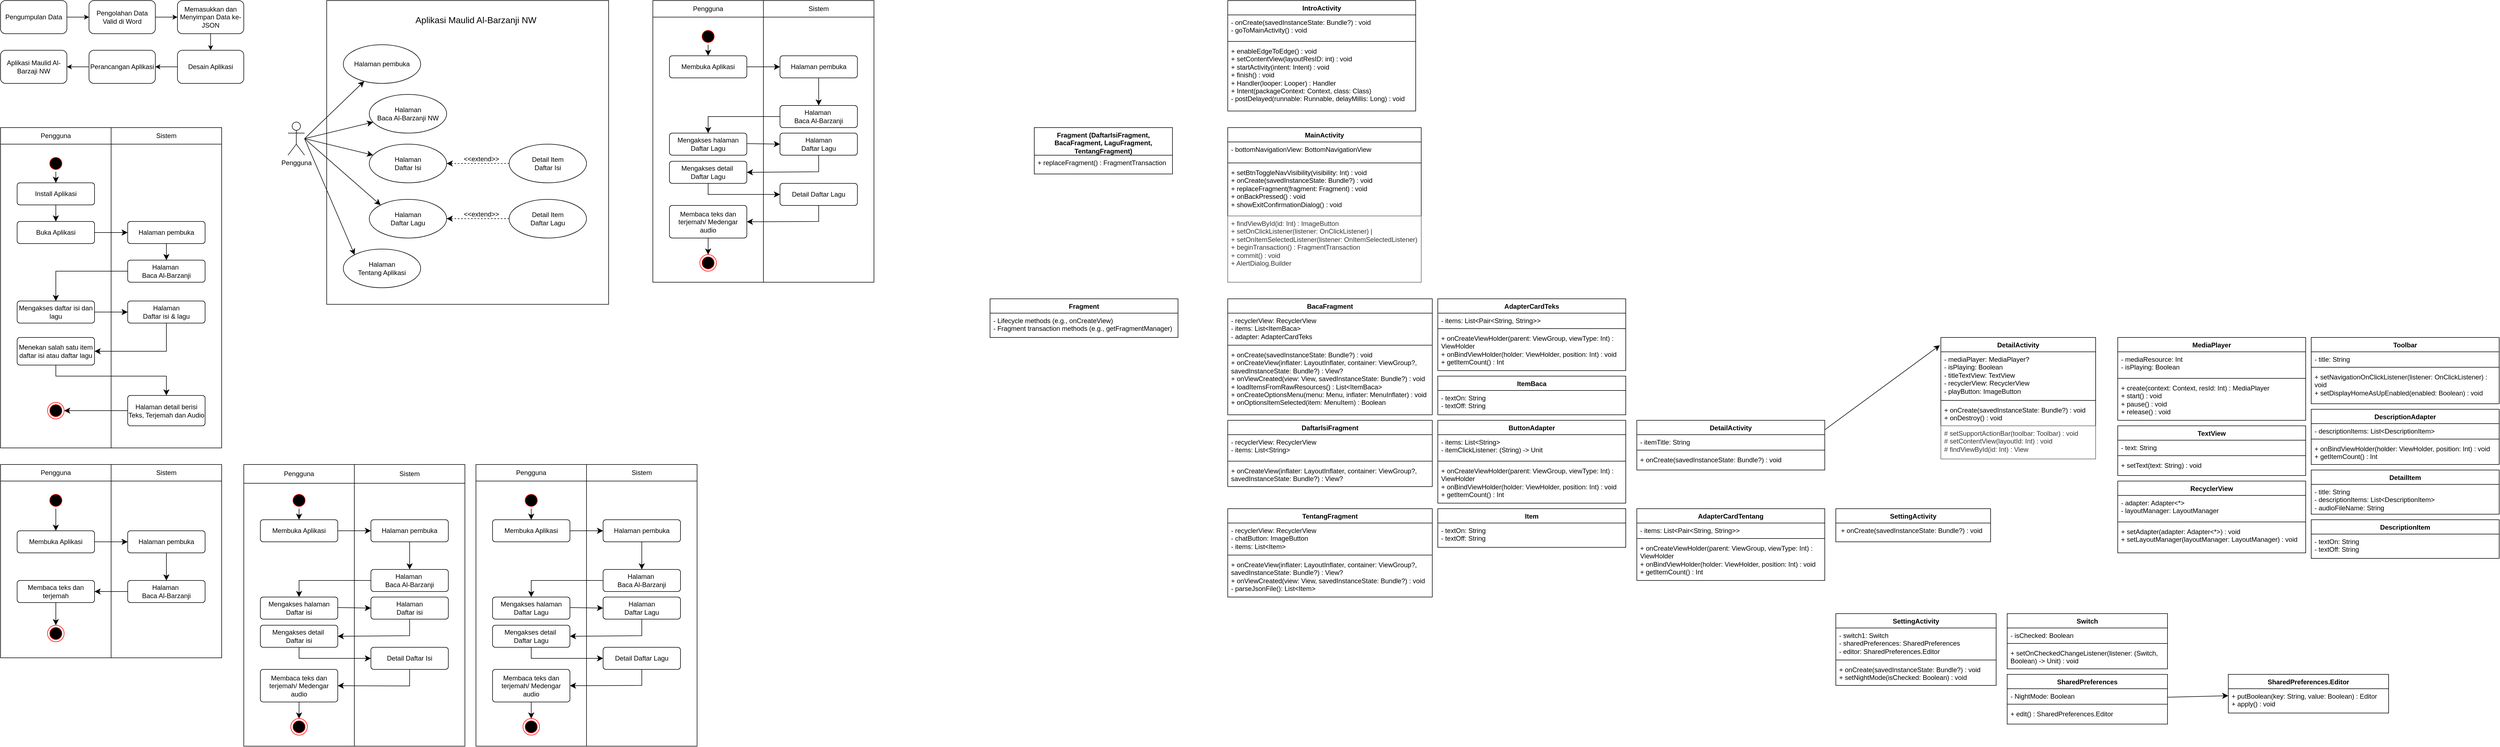 <mxfile version="24.7.7">
  <diagram name="Halaman-1" id="_kUwV4zUr6YiUMnC7bTi">
    <mxGraphModel dx="956" dy="548" grid="1" gridSize="10" guides="1" tooltips="1" connect="1" arrows="1" fold="1" page="1" pageScale="1" pageWidth="827" pageHeight="1169" math="0" shadow="0">
      <root>
        <mxCell id="0" />
        <mxCell id="1" parent="0" />
        <mxCell id="ojbJ0Vc6PdRAujXXjEEt-1" value="" style="group" vertex="1" connectable="0" parent="1">
          <mxGeometry width="440" height="150" as="geometry" />
        </mxCell>
        <mxCell id="ojbJ0Vc6PdRAujXXjEEt-2" style="edgeStyle=orthogonalEdgeStyle;rounded=0;orthogonalLoop=1;jettySize=auto;html=1;entryX=0;entryY=0.5;entryDx=0;entryDy=0;fontFamily=Helvetica;fontSize=12;fontColor=default;" edge="1" parent="ojbJ0Vc6PdRAujXXjEEt-1" source="ojbJ0Vc6PdRAujXXjEEt-3" target="ojbJ0Vc6PdRAujXXjEEt-5">
          <mxGeometry relative="1" as="geometry" />
        </mxCell>
        <mxCell id="ojbJ0Vc6PdRAujXXjEEt-3" value="Pengumpulan Data" style="rounded=1;whiteSpace=wrap;html=1;align=center;verticalAlign=middle;fontFamily=Helvetica;fontSize=12;" vertex="1" parent="ojbJ0Vc6PdRAujXXjEEt-1">
          <mxGeometry width="120" height="60" as="geometry" />
        </mxCell>
        <mxCell id="ojbJ0Vc6PdRAujXXjEEt-4" style="edgeStyle=orthogonalEdgeStyle;rounded=0;orthogonalLoop=1;jettySize=auto;html=1;entryX=0;entryY=0.5;entryDx=0;entryDy=0;fontFamily=Helvetica;fontSize=12;fontColor=default;" edge="1" parent="ojbJ0Vc6PdRAujXXjEEt-1" source="ojbJ0Vc6PdRAujXXjEEt-5" target="ojbJ0Vc6PdRAujXXjEEt-7">
          <mxGeometry relative="1" as="geometry" />
        </mxCell>
        <mxCell id="ojbJ0Vc6PdRAujXXjEEt-5" value="Pengolahan Data Valid di Word" style="rounded=1;whiteSpace=wrap;html=1;align=center;verticalAlign=middle;fontFamily=Helvetica;fontSize=12;" vertex="1" parent="ojbJ0Vc6PdRAujXXjEEt-1">
          <mxGeometry x="160" width="120" height="60" as="geometry" />
        </mxCell>
        <mxCell id="ojbJ0Vc6PdRAujXXjEEt-6" style="edgeStyle=orthogonalEdgeStyle;rounded=0;orthogonalLoop=1;jettySize=auto;html=1;fontFamily=Helvetica;fontSize=12;fontColor=default;" edge="1" parent="ojbJ0Vc6PdRAujXXjEEt-1" source="ojbJ0Vc6PdRAujXXjEEt-7" target="ojbJ0Vc6PdRAujXXjEEt-9">
          <mxGeometry relative="1" as="geometry" />
        </mxCell>
        <mxCell id="ojbJ0Vc6PdRAujXXjEEt-7" value="Memasukkan dan Menyimpan Data ke-JSON" style="rounded=1;whiteSpace=wrap;html=1;align=center;verticalAlign=middle;fontFamily=Helvetica;fontSize=12;" vertex="1" parent="ojbJ0Vc6PdRAujXXjEEt-1">
          <mxGeometry x="320" width="120" height="60" as="geometry" />
        </mxCell>
        <mxCell id="ojbJ0Vc6PdRAujXXjEEt-8" style="edgeStyle=orthogonalEdgeStyle;rounded=0;orthogonalLoop=1;jettySize=auto;html=1;fontFamily=Helvetica;fontSize=12;fontColor=default;" edge="1" parent="ojbJ0Vc6PdRAujXXjEEt-1" source="ojbJ0Vc6PdRAujXXjEEt-9" target="ojbJ0Vc6PdRAujXXjEEt-11">
          <mxGeometry relative="1" as="geometry" />
        </mxCell>
        <mxCell id="ojbJ0Vc6PdRAujXXjEEt-9" value="Desain Aplikasi" style="rounded=1;whiteSpace=wrap;html=1;align=center;verticalAlign=middle;fontFamily=Helvetica;fontSize=12;" vertex="1" parent="ojbJ0Vc6PdRAujXXjEEt-1">
          <mxGeometry x="320" y="90" width="120" height="60" as="geometry" />
        </mxCell>
        <mxCell id="ojbJ0Vc6PdRAujXXjEEt-10" style="edgeStyle=orthogonalEdgeStyle;rounded=0;orthogonalLoop=1;jettySize=auto;html=1;fontFamily=Helvetica;fontSize=12;fontColor=default;" edge="1" parent="ojbJ0Vc6PdRAujXXjEEt-1" source="ojbJ0Vc6PdRAujXXjEEt-11" target="ojbJ0Vc6PdRAujXXjEEt-12">
          <mxGeometry relative="1" as="geometry" />
        </mxCell>
        <mxCell id="ojbJ0Vc6PdRAujXXjEEt-11" value="Perancangan Aplikasi" style="rounded=1;whiteSpace=wrap;html=1;align=center;verticalAlign=middle;fontFamily=Helvetica;fontSize=12;" vertex="1" parent="ojbJ0Vc6PdRAujXXjEEt-1">
          <mxGeometry x="160" y="90" width="120" height="60" as="geometry" />
        </mxCell>
        <mxCell id="ojbJ0Vc6PdRAujXXjEEt-12" value="Aplikasi Maulid Al-Barzaji NW" style="rounded=1;whiteSpace=wrap;html=1;align=center;verticalAlign=middle;fontFamily=Helvetica;fontSize=12;" vertex="1" parent="ojbJ0Vc6PdRAujXXjEEt-1">
          <mxGeometry y="90" width="120" height="60" as="geometry" />
        </mxCell>
        <mxCell id="ojbJ0Vc6PdRAujXXjEEt-13" value="" style="group" vertex="1" connectable="0" parent="1">
          <mxGeometry y="230" width="400" height="580.0" as="geometry" />
        </mxCell>
        <mxCell id="ojbJ0Vc6PdRAujXXjEEt-14" value="" style="shape=table;startSize=0;container=1;collapsible=0;childLayout=tableLayout;" vertex="1" parent="ojbJ0Vc6PdRAujXXjEEt-13">
          <mxGeometry width="400" height="580.0" as="geometry" />
        </mxCell>
        <mxCell id="ojbJ0Vc6PdRAujXXjEEt-15" value="" style="shape=tableRow;horizontal=0;startSize=0;swimlaneHead=0;swimlaneBody=0;strokeColor=inherit;top=0;left=0;bottom=0;right=0;collapsible=0;dropTarget=0;fillColor=none;points=[[0,0.5],[1,0.5]];portConstraint=eastwest;" vertex="1" parent="ojbJ0Vc6PdRAujXXjEEt-14">
          <mxGeometry width="400" height="30" as="geometry" />
        </mxCell>
        <mxCell id="ojbJ0Vc6PdRAujXXjEEt-16" value="Pengguna" style="shape=partialRectangle;html=1;whiteSpace=wrap;connectable=0;strokeColor=inherit;overflow=hidden;fillColor=none;top=0;left=0;bottom=0;right=0;pointerEvents=1;" vertex="1" parent="ojbJ0Vc6PdRAujXXjEEt-15">
          <mxGeometry width="200" height="30" as="geometry">
            <mxRectangle width="200" height="30" as="alternateBounds" />
          </mxGeometry>
        </mxCell>
        <mxCell id="ojbJ0Vc6PdRAujXXjEEt-17" value="Sistem" style="shape=partialRectangle;html=1;whiteSpace=wrap;connectable=0;strokeColor=inherit;overflow=hidden;fillColor=none;top=0;left=0;bottom=0;right=0;pointerEvents=1;" vertex="1" parent="ojbJ0Vc6PdRAujXXjEEt-15">
          <mxGeometry x="200" width="200" height="30" as="geometry">
            <mxRectangle width="200" height="30" as="alternateBounds" />
          </mxGeometry>
        </mxCell>
        <mxCell id="ojbJ0Vc6PdRAujXXjEEt-18" value="" style="shape=tableRow;horizontal=0;startSize=0;swimlaneHead=0;swimlaneBody=0;strokeColor=inherit;top=0;left=0;bottom=0;right=0;collapsible=0;dropTarget=0;fillColor=none;points=[[0,0.5],[1,0.5]];portConstraint=eastwest;" vertex="1" parent="ojbJ0Vc6PdRAujXXjEEt-14">
          <mxGeometry y="30" width="400" height="550" as="geometry" />
        </mxCell>
        <mxCell id="ojbJ0Vc6PdRAujXXjEEt-19" value="" style="shape=partialRectangle;html=1;whiteSpace=wrap;connectable=0;strokeColor=inherit;overflow=hidden;fillColor=none;top=0;left=0;bottom=0;right=0;pointerEvents=1;" vertex="1" parent="ojbJ0Vc6PdRAujXXjEEt-18">
          <mxGeometry width="200" height="550" as="geometry">
            <mxRectangle width="200" height="550" as="alternateBounds" />
          </mxGeometry>
        </mxCell>
        <mxCell id="ojbJ0Vc6PdRAujXXjEEt-20" value="" style="shape=partialRectangle;html=1;whiteSpace=wrap;connectable=0;strokeColor=inherit;overflow=hidden;fillColor=none;top=0;left=0;bottom=0;right=0;pointerEvents=1;" vertex="1" parent="ojbJ0Vc6PdRAujXXjEEt-18">
          <mxGeometry x="200" width="200" height="550" as="geometry">
            <mxRectangle width="200" height="550" as="alternateBounds" />
          </mxGeometry>
        </mxCell>
        <mxCell id="ojbJ0Vc6PdRAujXXjEEt-21" value="Halaman detail berisi&lt;div&gt;Teks, Terjemah dan Audio&lt;/div&gt;" style="html=1;align=center;verticalAlign=middle;rounded=1;absoluteArcSize=1;arcSize=10;dashed=0;whiteSpace=wrap;" vertex="1" parent="ojbJ0Vc6PdRAujXXjEEt-13">
          <mxGeometry x="230" y="485" width="140" height="55" as="geometry" />
        </mxCell>
        <mxCell id="ojbJ0Vc6PdRAujXXjEEt-22" style="edgeStyle=none;curved=1;rounded=0;orthogonalLoop=1;jettySize=auto;html=1;entryX=1;entryY=0.5;entryDx=0;entryDy=0;fontSize=12;startSize=8;endSize=8;" edge="1" parent="ojbJ0Vc6PdRAujXXjEEt-13" source="ojbJ0Vc6PdRAujXXjEEt-21" target="ojbJ0Vc6PdRAujXXjEEt-24">
          <mxGeometry relative="1" as="geometry" />
        </mxCell>
        <mxCell id="ojbJ0Vc6PdRAujXXjEEt-23" value="" style="ellipse;html=1;shape=startState;fillColor=#000000;strokeColor=#ff0000;" vertex="1" parent="ojbJ0Vc6PdRAujXXjEEt-13">
          <mxGeometry x="85" y="50" width="30" height="30" as="geometry" />
        </mxCell>
        <mxCell id="ojbJ0Vc6PdRAujXXjEEt-24" value="" style="ellipse;html=1;shape=endState;fillColor=#000000;strokeColor=#ff0000;" vertex="1" parent="ojbJ0Vc6PdRAujXXjEEt-13">
          <mxGeometry x="85" y="497.5" width="30" height="30" as="geometry" />
        </mxCell>
        <mxCell id="ojbJ0Vc6PdRAujXXjEEt-25" value="Install Aplikasi" style="html=1;align=center;verticalAlign=middle;rounded=1;absoluteArcSize=1;arcSize=10;dashed=0;whiteSpace=wrap;" vertex="1" parent="ojbJ0Vc6PdRAujXXjEEt-13">
          <mxGeometry x="30" y="100" width="140" height="40" as="geometry" />
        </mxCell>
        <mxCell id="ojbJ0Vc6PdRAujXXjEEt-26" value="Buka Aplikasi" style="html=1;align=center;verticalAlign=middle;rounded=1;absoluteArcSize=1;arcSize=10;dashed=0;whiteSpace=wrap;" vertex="1" parent="ojbJ0Vc6PdRAujXXjEEt-13">
          <mxGeometry x="30" y="170" width="140" height="40" as="geometry" />
        </mxCell>
        <mxCell id="ojbJ0Vc6PdRAujXXjEEt-27" style="edgeStyle=none;curved=1;rounded=0;orthogonalLoop=1;jettySize=auto;html=1;fontSize=12;startSize=8;endSize=8;" edge="1" parent="ojbJ0Vc6PdRAujXXjEEt-13" source="ojbJ0Vc6PdRAujXXjEEt-28" target="ojbJ0Vc6PdRAujXXjEEt-30">
          <mxGeometry relative="1" as="geometry" />
        </mxCell>
        <mxCell id="ojbJ0Vc6PdRAujXXjEEt-28" value="Halaman pembuka" style="html=1;align=center;verticalAlign=middle;rounded=1;absoluteArcSize=1;arcSize=10;dashed=0;whiteSpace=wrap;" vertex="1" parent="ojbJ0Vc6PdRAujXXjEEt-13">
          <mxGeometry x="230" y="170" width="140" height="40" as="geometry" />
        </mxCell>
        <mxCell id="ojbJ0Vc6PdRAujXXjEEt-29" style="edgeStyle=none;curved=0;rounded=0;orthogonalLoop=1;jettySize=auto;html=1;entryX=0.5;entryY=0;entryDx=0;entryDy=0;fontSize=12;startSize=8;endSize=8;" edge="1" parent="ojbJ0Vc6PdRAujXXjEEt-13" source="ojbJ0Vc6PdRAujXXjEEt-30" target="ojbJ0Vc6PdRAujXXjEEt-37">
          <mxGeometry relative="1" as="geometry">
            <Array as="points">
              <mxPoint x="100" y="260" />
            </Array>
          </mxGeometry>
        </mxCell>
        <mxCell id="ojbJ0Vc6PdRAujXXjEEt-30" value="Halaman&amp;nbsp;&lt;div&gt;Baca Al-Barzanji&lt;/div&gt;" style="html=1;align=center;verticalAlign=middle;rounded=1;absoluteArcSize=1;arcSize=10;dashed=0;whiteSpace=wrap;" vertex="1" parent="ojbJ0Vc6PdRAujXXjEEt-13">
          <mxGeometry x="230" y="240" width="140" height="40" as="geometry" />
        </mxCell>
        <mxCell id="ojbJ0Vc6PdRAujXXjEEt-31" style="edgeStyle=none;curved=1;rounded=0;orthogonalLoop=1;jettySize=auto;html=1;fontSize=12;startSize=8;endSize=8;" edge="1" parent="ojbJ0Vc6PdRAujXXjEEt-13" source="ojbJ0Vc6PdRAujXXjEEt-23" target="ojbJ0Vc6PdRAujXXjEEt-25">
          <mxGeometry relative="1" as="geometry" />
        </mxCell>
        <mxCell id="ojbJ0Vc6PdRAujXXjEEt-32" style="edgeStyle=none;curved=1;rounded=0;orthogonalLoop=1;jettySize=auto;html=1;fontSize=12;startSize=8;endSize=8;" edge="1" parent="ojbJ0Vc6PdRAujXXjEEt-13" source="ojbJ0Vc6PdRAujXXjEEt-25" target="ojbJ0Vc6PdRAujXXjEEt-26">
          <mxGeometry relative="1" as="geometry" />
        </mxCell>
        <mxCell id="ojbJ0Vc6PdRAujXXjEEt-33" style="edgeStyle=none;curved=1;rounded=0;orthogonalLoop=1;jettySize=auto;html=1;fontSize=12;startSize=8;endSize=8;" edge="1" parent="ojbJ0Vc6PdRAujXXjEEt-13" source="ojbJ0Vc6PdRAujXXjEEt-26" target="ojbJ0Vc6PdRAujXXjEEt-28">
          <mxGeometry relative="1" as="geometry" />
        </mxCell>
        <mxCell id="ojbJ0Vc6PdRAujXXjEEt-34" style="edgeStyle=none;curved=0;rounded=0;orthogonalLoop=1;jettySize=auto;html=1;entryX=1;entryY=0.5;entryDx=0;entryDy=0;fontSize=12;startSize=8;endSize=8;" edge="1" parent="ojbJ0Vc6PdRAujXXjEEt-13" source="ojbJ0Vc6PdRAujXXjEEt-35" target="ojbJ0Vc6PdRAujXXjEEt-39">
          <mxGeometry relative="1" as="geometry">
            <Array as="points">
              <mxPoint x="300" y="405" />
            </Array>
          </mxGeometry>
        </mxCell>
        <mxCell id="ojbJ0Vc6PdRAujXXjEEt-35" value="Halaman&lt;div&gt;Daftar isi &amp;amp; lagu&lt;/div&gt;" style="html=1;align=center;verticalAlign=middle;rounded=1;absoluteArcSize=1;arcSize=10;dashed=0;whiteSpace=wrap;" vertex="1" parent="ojbJ0Vc6PdRAujXXjEEt-13">
          <mxGeometry x="230" y="314" width="140" height="40" as="geometry" />
        </mxCell>
        <mxCell id="ojbJ0Vc6PdRAujXXjEEt-36" style="edgeStyle=none;curved=1;rounded=0;orthogonalLoop=1;jettySize=auto;html=1;fontSize=12;startSize=8;endSize=8;" edge="1" parent="ojbJ0Vc6PdRAujXXjEEt-13" source="ojbJ0Vc6PdRAujXXjEEt-37" target="ojbJ0Vc6PdRAujXXjEEt-35">
          <mxGeometry relative="1" as="geometry" />
        </mxCell>
        <mxCell id="ojbJ0Vc6PdRAujXXjEEt-37" value="Mengakses daftar isi dan lagu" style="html=1;align=center;verticalAlign=middle;rounded=1;absoluteArcSize=1;arcSize=10;dashed=0;whiteSpace=wrap;" vertex="1" parent="ojbJ0Vc6PdRAujXXjEEt-13">
          <mxGeometry x="30" y="314" width="140" height="40" as="geometry" />
        </mxCell>
        <mxCell id="ojbJ0Vc6PdRAujXXjEEt-38" style="edgeStyle=none;curved=0;rounded=0;orthogonalLoop=1;jettySize=auto;html=1;entryX=0.5;entryY=0;entryDx=0;entryDy=0;fontSize=12;startSize=8;endSize=8;" edge="1" parent="ojbJ0Vc6PdRAujXXjEEt-13" source="ojbJ0Vc6PdRAujXXjEEt-39" target="ojbJ0Vc6PdRAujXXjEEt-21">
          <mxGeometry relative="1" as="geometry">
            <Array as="points">
              <mxPoint x="100" y="450" />
              <mxPoint x="300" y="450" />
            </Array>
          </mxGeometry>
        </mxCell>
        <mxCell id="ojbJ0Vc6PdRAujXXjEEt-39" value="Menekan salah satu item daftar isi atau daftar lagu" style="html=1;align=center;verticalAlign=middle;rounded=1;absoluteArcSize=1;arcSize=10;dashed=0;whiteSpace=wrap;" vertex="1" parent="ojbJ0Vc6PdRAujXXjEEt-13">
          <mxGeometry x="30" y="380" width="140" height="50" as="geometry" />
        </mxCell>
        <mxCell id="ojbJ0Vc6PdRAujXXjEEt-40" value="" style="group" vertex="1" connectable="0" parent="1">
          <mxGeometry x="520" width="580" height="550" as="geometry" />
        </mxCell>
        <mxCell id="ojbJ0Vc6PdRAujXXjEEt-41" value="" style="rounded=0;whiteSpace=wrap;html=1;" vertex="1" parent="ojbJ0Vc6PdRAujXXjEEt-40">
          <mxGeometry x="70" width="510" height="550" as="geometry" />
        </mxCell>
        <mxCell id="ojbJ0Vc6PdRAujXXjEEt-42" style="edgeStyle=none;curved=1;rounded=0;orthogonalLoop=1;jettySize=auto;html=1;fontSize=12;startSize=8;endSize=8;" edge="1" parent="ojbJ0Vc6PdRAujXXjEEt-40" target="ojbJ0Vc6PdRAujXXjEEt-48">
          <mxGeometry relative="1" as="geometry">
            <mxPoint x="30" y="250" as="sourcePoint" />
          </mxGeometry>
        </mxCell>
        <mxCell id="ojbJ0Vc6PdRAujXXjEEt-43" style="edgeStyle=none;curved=1;rounded=0;orthogonalLoop=1;jettySize=auto;html=1;fontSize=12;startSize=8;endSize=8;" edge="1" parent="ojbJ0Vc6PdRAujXXjEEt-40" target="ojbJ0Vc6PdRAujXXjEEt-50">
          <mxGeometry relative="1" as="geometry">
            <mxPoint x="30" y="250" as="sourcePoint" />
          </mxGeometry>
        </mxCell>
        <mxCell id="ojbJ0Vc6PdRAujXXjEEt-44" style="edgeStyle=none;curved=1;rounded=0;orthogonalLoop=1;jettySize=auto;html=1;fontSize=12;startSize=8;endSize=8;" edge="1" parent="ojbJ0Vc6PdRAujXXjEEt-40" target="ojbJ0Vc6PdRAujXXjEEt-52">
          <mxGeometry relative="1" as="geometry">
            <mxPoint x="30" y="250" as="sourcePoint" />
          </mxGeometry>
        </mxCell>
        <mxCell id="ojbJ0Vc6PdRAujXXjEEt-45" style="edgeStyle=none;curved=1;rounded=0;orthogonalLoop=1;jettySize=auto;html=1;fontSize=12;startSize=8;endSize=8;entryX=0;entryY=0;entryDx=0;entryDy=0;" edge="1" parent="ojbJ0Vc6PdRAujXXjEEt-40" target="ojbJ0Vc6PdRAujXXjEEt-53">
          <mxGeometry relative="1" as="geometry">
            <mxPoint x="30" y="250" as="sourcePoint" />
          </mxGeometry>
        </mxCell>
        <mxCell id="ojbJ0Vc6PdRAujXXjEEt-46" style="edgeStyle=none;curved=1;rounded=0;orthogonalLoop=1;jettySize=auto;html=1;entryX=0;entryY=0;entryDx=0;entryDy=0;fontSize=12;startSize=8;endSize=8;" edge="1" parent="ojbJ0Vc6PdRAujXXjEEt-40" target="ojbJ0Vc6PdRAujXXjEEt-54">
          <mxGeometry relative="1" as="geometry">
            <mxPoint x="30" y="250" as="sourcePoint" />
          </mxGeometry>
        </mxCell>
        <mxCell id="ojbJ0Vc6PdRAujXXjEEt-47" value="Pengguna" style="shape=umlActor;verticalLabelPosition=bottom;verticalAlign=top;html=1;" vertex="1" parent="ojbJ0Vc6PdRAujXXjEEt-40">
          <mxGeometry y="220" width="30" height="60" as="geometry" />
        </mxCell>
        <mxCell id="ojbJ0Vc6PdRAujXXjEEt-48" value="Halaman pembuka" style="ellipse;whiteSpace=wrap;html=1;" vertex="1" parent="ojbJ0Vc6PdRAujXXjEEt-40">
          <mxGeometry x="100" y="80" width="140" height="70" as="geometry" />
        </mxCell>
        <mxCell id="ojbJ0Vc6PdRAujXXjEEt-49" value="Aplikasi Maulid Al-Barzanji NW" style="text;strokeColor=none;fillColor=none;html=1;align=center;verticalAlign=middle;whiteSpace=wrap;rounded=0;fontSize=16;" vertex="1" parent="ojbJ0Vc6PdRAujXXjEEt-40">
          <mxGeometry x="200" y="20" width="280" height="30" as="geometry" />
        </mxCell>
        <mxCell id="ojbJ0Vc6PdRAujXXjEEt-50" value="&lt;div&gt;Halaman&lt;/div&gt;&lt;div&gt;Baca Al-Barzanji NW&lt;/div&gt;" style="ellipse;whiteSpace=wrap;html=1;" vertex="1" parent="ojbJ0Vc6PdRAujXXjEEt-40">
          <mxGeometry x="147" y="170" width="140" height="70" as="geometry" />
        </mxCell>
        <mxCell id="ojbJ0Vc6PdRAujXXjEEt-51" style="edgeStyle=none;curved=1;rounded=0;orthogonalLoop=1;jettySize=auto;html=1;fontSize=12;startSize=8;endSize=8;dashed=1;exitX=0;exitY=0.5;exitDx=0;exitDy=0;entryX=1;entryY=0.5;entryDx=0;entryDy=0;" edge="1" parent="ojbJ0Vc6PdRAujXXjEEt-40" source="ojbJ0Vc6PdRAujXXjEEt-55" target="ojbJ0Vc6PdRAujXXjEEt-52">
          <mxGeometry relative="1" as="geometry">
            <mxPoint x="283.5" y="330" as="sourcePoint" />
            <mxPoint x="396.5" y="330" as="targetPoint" />
          </mxGeometry>
        </mxCell>
        <mxCell id="ojbJ0Vc6PdRAujXXjEEt-52" value="&lt;div&gt;Halaman&lt;/div&gt;&lt;div&gt;Daftar Isi&lt;/div&gt;" style="ellipse;whiteSpace=wrap;html=1;" vertex="1" parent="ojbJ0Vc6PdRAujXXjEEt-40">
          <mxGeometry x="147" y="260" width="140" height="70" as="geometry" />
        </mxCell>
        <mxCell id="ojbJ0Vc6PdRAujXXjEEt-53" value="&lt;div&gt;Halaman&lt;/div&gt;&lt;div&gt;Daftar Lagu&lt;/div&gt;" style="ellipse;whiteSpace=wrap;html=1;" vertex="1" parent="ojbJ0Vc6PdRAujXXjEEt-40">
          <mxGeometry x="147" y="360" width="140" height="70" as="geometry" />
        </mxCell>
        <mxCell id="ojbJ0Vc6PdRAujXXjEEt-54" value="&lt;div&gt;Halaman&lt;/div&gt;&lt;div&gt;Tentang Aplikasi&lt;/div&gt;" style="ellipse;whiteSpace=wrap;html=1;" vertex="1" parent="ojbJ0Vc6PdRAujXXjEEt-40">
          <mxGeometry x="100" y="450" width="140" height="70" as="geometry" />
        </mxCell>
        <mxCell id="ojbJ0Vc6PdRAujXXjEEt-55" value="&lt;div&gt;Detail Item&lt;/div&gt;&lt;div&gt;Daftar Isi&lt;/div&gt;" style="ellipse;whiteSpace=wrap;html=1;" vertex="1" parent="ojbJ0Vc6PdRAujXXjEEt-40">
          <mxGeometry x="400" y="260" width="140" height="70" as="geometry" />
        </mxCell>
        <mxCell id="ojbJ0Vc6PdRAujXXjEEt-56" value="&lt;div&gt;Detail Item&lt;/div&gt;&lt;div&gt;Daftar Lagu&lt;/div&gt;" style="ellipse;whiteSpace=wrap;html=1;" vertex="1" parent="ojbJ0Vc6PdRAujXXjEEt-40">
          <mxGeometry x="400" y="360" width="140" height="70" as="geometry" />
        </mxCell>
        <mxCell id="ojbJ0Vc6PdRAujXXjEEt-57" style="edgeStyle=none;curved=1;rounded=0;orthogonalLoop=1;jettySize=auto;html=1;exitX=0.5;exitY=1;exitDx=0;exitDy=0;fontSize=12;startSize=8;endSize=8;" edge="1" parent="ojbJ0Vc6PdRAujXXjEEt-40" source="ojbJ0Vc6PdRAujXXjEEt-56" target="ojbJ0Vc6PdRAujXXjEEt-56">
          <mxGeometry relative="1" as="geometry" />
        </mxCell>
        <mxCell id="ojbJ0Vc6PdRAujXXjEEt-58" style="edgeStyle=none;curved=1;rounded=0;orthogonalLoop=1;jettySize=auto;html=1;fontSize=12;startSize=8;endSize=8;dashed=1;exitX=0;exitY=0.5;exitDx=0;exitDy=0;entryX=1;entryY=0.5;entryDx=0;entryDy=0;" edge="1" parent="ojbJ0Vc6PdRAujXXjEEt-40">
          <mxGeometry relative="1" as="geometry">
            <mxPoint x="400" y="394.87" as="sourcePoint" />
            <mxPoint x="287" y="394.87" as="targetPoint" />
          </mxGeometry>
        </mxCell>
        <mxCell id="ojbJ0Vc6PdRAujXXjEEt-59" value="&lt;span style=&quot;font-size: 12px; text-wrap: nowrap; background-color: rgb(255, 255, 255);&quot;&gt;&amp;lt;&amp;lt;extend&amp;gt;&amp;gt;&lt;/span&gt;" style="text;strokeColor=none;fillColor=none;html=1;align=center;verticalAlign=middle;whiteSpace=wrap;rounded=0;fontSize=16;" vertex="1" parent="ojbJ0Vc6PdRAujXXjEEt-40">
          <mxGeometry x="320" y="280" width="60" height="10" as="geometry" />
        </mxCell>
        <mxCell id="ojbJ0Vc6PdRAujXXjEEt-60" value="&lt;span style=&quot;font-size: 12px; text-wrap: nowrap; background-color: rgb(255, 255, 255);&quot;&gt;&amp;lt;&amp;lt;extend&amp;gt;&amp;gt;&lt;/span&gt;" style="text;strokeColor=none;fillColor=none;html=1;align=center;verticalAlign=middle;whiteSpace=wrap;rounded=0;fontSize=16;" vertex="1" parent="ojbJ0Vc6PdRAujXXjEEt-40">
          <mxGeometry x="320" y="380" width="60" height="10" as="geometry" />
        </mxCell>
        <mxCell id="ojbJ0Vc6PdRAujXXjEEt-61" value="" style="group" vertex="1" connectable="0" parent="1">
          <mxGeometry y="840" width="400" height="350.0" as="geometry" />
        </mxCell>
        <mxCell id="ojbJ0Vc6PdRAujXXjEEt-62" value="" style="shape=table;startSize=0;container=1;collapsible=0;childLayout=tableLayout;" vertex="1" parent="ojbJ0Vc6PdRAujXXjEEt-61">
          <mxGeometry width="400" height="350.0" as="geometry" />
        </mxCell>
        <mxCell id="ojbJ0Vc6PdRAujXXjEEt-63" value="" style="shape=tableRow;horizontal=0;startSize=0;swimlaneHead=0;swimlaneBody=0;strokeColor=inherit;top=0;left=0;bottom=0;right=0;collapsible=0;dropTarget=0;fillColor=none;points=[[0,0.5],[1,0.5]];portConstraint=eastwest;" vertex="1" parent="ojbJ0Vc6PdRAujXXjEEt-62">
          <mxGeometry width="400" height="30" as="geometry" />
        </mxCell>
        <mxCell id="ojbJ0Vc6PdRAujXXjEEt-64" value="Pengguna" style="shape=partialRectangle;html=1;whiteSpace=wrap;connectable=0;strokeColor=inherit;overflow=hidden;fillColor=none;top=0;left=0;bottom=0;right=0;pointerEvents=1;" vertex="1" parent="ojbJ0Vc6PdRAujXXjEEt-63">
          <mxGeometry width="200" height="30" as="geometry">
            <mxRectangle width="200" height="30" as="alternateBounds" />
          </mxGeometry>
        </mxCell>
        <mxCell id="ojbJ0Vc6PdRAujXXjEEt-65" value="Sistem" style="shape=partialRectangle;html=1;whiteSpace=wrap;connectable=0;strokeColor=inherit;overflow=hidden;fillColor=none;top=0;left=0;bottom=0;right=0;pointerEvents=1;" vertex="1" parent="ojbJ0Vc6PdRAujXXjEEt-63">
          <mxGeometry x="200" width="200" height="30" as="geometry">
            <mxRectangle width="200" height="30" as="alternateBounds" />
          </mxGeometry>
        </mxCell>
        <mxCell id="ojbJ0Vc6PdRAujXXjEEt-66" value="" style="shape=tableRow;horizontal=0;startSize=0;swimlaneHead=0;swimlaneBody=0;strokeColor=inherit;top=0;left=0;bottom=0;right=0;collapsible=0;dropTarget=0;fillColor=none;points=[[0,0.5],[1,0.5]];portConstraint=eastwest;" vertex="1" parent="ojbJ0Vc6PdRAujXXjEEt-62">
          <mxGeometry y="30" width="400" height="320" as="geometry" />
        </mxCell>
        <mxCell id="ojbJ0Vc6PdRAujXXjEEt-67" value="" style="shape=partialRectangle;html=1;whiteSpace=wrap;connectable=0;strokeColor=inherit;overflow=hidden;fillColor=none;top=0;left=0;bottom=0;right=0;pointerEvents=1;" vertex="1" parent="ojbJ0Vc6PdRAujXXjEEt-66">
          <mxGeometry width="200" height="320" as="geometry">
            <mxRectangle width="200" height="320" as="alternateBounds" />
          </mxGeometry>
        </mxCell>
        <mxCell id="ojbJ0Vc6PdRAujXXjEEt-68" value="" style="shape=partialRectangle;html=1;whiteSpace=wrap;connectable=0;strokeColor=inherit;overflow=hidden;fillColor=none;top=0;left=0;bottom=0;right=0;pointerEvents=1;" vertex="1" parent="ojbJ0Vc6PdRAujXXjEEt-66">
          <mxGeometry x="200" width="200" height="320" as="geometry">
            <mxRectangle width="200" height="320" as="alternateBounds" />
          </mxGeometry>
        </mxCell>
        <mxCell id="ojbJ0Vc6PdRAujXXjEEt-69" value="" style="ellipse;html=1;shape=startState;fillColor=#000000;strokeColor=#ff0000;" vertex="1" parent="ojbJ0Vc6PdRAujXXjEEt-61">
          <mxGeometry x="85" y="50" width="30" height="30" as="geometry" />
        </mxCell>
        <mxCell id="ojbJ0Vc6PdRAujXXjEEt-70" value="" style="ellipse;html=1;shape=endState;fillColor=#000000;strokeColor=#ff0000;" vertex="1" parent="ojbJ0Vc6PdRAujXXjEEt-61">
          <mxGeometry x="85" y="291" width="30" height="30" as="geometry" />
        </mxCell>
        <mxCell id="ojbJ0Vc6PdRAujXXjEEt-71" style="edgeStyle=none;curved=1;rounded=0;orthogonalLoop=1;jettySize=auto;html=1;fontSize=12;startSize=8;endSize=8;" edge="1" parent="ojbJ0Vc6PdRAujXXjEEt-61" source="ojbJ0Vc6PdRAujXXjEEt-72" target="ojbJ0Vc6PdRAujXXjEEt-74">
          <mxGeometry relative="1" as="geometry" />
        </mxCell>
        <mxCell id="ojbJ0Vc6PdRAujXXjEEt-72" value="Membuka Aplikasi" style="html=1;align=center;verticalAlign=middle;rounded=1;absoluteArcSize=1;arcSize=10;dashed=0;whiteSpace=wrap;" vertex="1" parent="ojbJ0Vc6PdRAujXXjEEt-61">
          <mxGeometry x="30" y="120" width="140" height="40" as="geometry" />
        </mxCell>
        <mxCell id="ojbJ0Vc6PdRAujXXjEEt-73" style="edgeStyle=none;curved=1;rounded=0;orthogonalLoop=1;jettySize=auto;html=1;fontSize=12;startSize=8;endSize=8;entryX=0.5;entryY=0;entryDx=0;entryDy=0;" edge="1" parent="ojbJ0Vc6PdRAujXXjEEt-61" source="ojbJ0Vc6PdRAujXXjEEt-74" target="ojbJ0Vc6PdRAujXXjEEt-77">
          <mxGeometry relative="1" as="geometry">
            <mxPoint x="300" y="170" as="targetPoint" />
          </mxGeometry>
        </mxCell>
        <mxCell id="ojbJ0Vc6PdRAujXXjEEt-74" value="Halaman pembuka" style="html=1;align=center;verticalAlign=middle;rounded=1;absoluteArcSize=1;arcSize=10;dashed=0;whiteSpace=wrap;" vertex="1" parent="ojbJ0Vc6PdRAujXXjEEt-61">
          <mxGeometry x="230" y="120" width="140" height="40" as="geometry" />
        </mxCell>
        <mxCell id="ojbJ0Vc6PdRAujXXjEEt-75" style="edgeStyle=none;curved=1;rounded=0;orthogonalLoop=1;jettySize=auto;html=1;fontSize=12;startSize=8;endSize=8;" edge="1" parent="ojbJ0Vc6PdRAujXXjEEt-61" source="ojbJ0Vc6PdRAujXXjEEt-69" target="ojbJ0Vc6PdRAujXXjEEt-72">
          <mxGeometry relative="1" as="geometry" />
        </mxCell>
        <mxCell id="ojbJ0Vc6PdRAujXXjEEt-76" style="edgeStyle=none;curved=1;rounded=0;orthogonalLoop=1;jettySize=auto;html=1;entryX=1;entryY=0.5;entryDx=0;entryDy=0;fontSize=12;startSize=8;endSize=8;" edge="1" parent="ojbJ0Vc6PdRAujXXjEEt-61" source="ojbJ0Vc6PdRAujXXjEEt-77" target="ojbJ0Vc6PdRAujXXjEEt-79">
          <mxGeometry relative="1" as="geometry" />
        </mxCell>
        <mxCell id="ojbJ0Vc6PdRAujXXjEEt-77" value="Halaman&amp;nbsp;&lt;div&gt;Baca Al-Barzanji&lt;/div&gt;" style="html=1;align=center;verticalAlign=middle;rounded=1;absoluteArcSize=1;arcSize=10;dashed=0;whiteSpace=wrap;" vertex="1" parent="ojbJ0Vc6PdRAujXXjEEt-61">
          <mxGeometry x="230" y="210" width="140" height="40" as="geometry" />
        </mxCell>
        <mxCell id="ojbJ0Vc6PdRAujXXjEEt-78" style="edgeStyle=none;curved=1;rounded=0;orthogonalLoop=1;jettySize=auto;html=1;entryX=0.5;entryY=0;entryDx=0;entryDy=0;fontSize=12;startSize=8;endSize=8;" edge="1" parent="ojbJ0Vc6PdRAujXXjEEt-61" source="ojbJ0Vc6PdRAujXXjEEt-79" target="ojbJ0Vc6PdRAujXXjEEt-70">
          <mxGeometry relative="1" as="geometry" />
        </mxCell>
        <mxCell id="ojbJ0Vc6PdRAujXXjEEt-79" value="Membaca teks dan terjemah" style="html=1;align=center;verticalAlign=middle;rounded=1;absoluteArcSize=1;arcSize=10;dashed=0;whiteSpace=wrap;" vertex="1" parent="ojbJ0Vc6PdRAujXXjEEt-61">
          <mxGeometry x="30" y="210" width="140" height="40" as="geometry" />
        </mxCell>
        <mxCell id="ojbJ0Vc6PdRAujXXjEEt-80" value="" style="group" vertex="1" connectable="0" parent="1">
          <mxGeometry x="440" y="840" width="400" height="510" as="geometry" />
        </mxCell>
        <mxCell id="ojbJ0Vc6PdRAujXXjEEt-81" value="" style="shape=table;startSize=0;container=1;collapsible=0;childLayout=tableLayout;" vertex="1" parent="ojbJ0Vc6PdRAujXXjEEt-80">
          <mxGeometry width="400" height="510" as="geometry" />
        </mxCell>
        <mxCell id="ojbJ0Vc6PdRAujXXjEEt-82" value="" style="shape=tableRow;horizontal=0;startSize=0;swimlaneHead=0;swimlaneBody=0;strokeColor=inherit;top=0;left=0;bottom=0;right=0;collapsible=0;dropTarget=0;fillColor=none;points=[[0,0.5],[1,0.5]];portConstraint=eastwest;" vertex="1" parent="ojbJ0Vc6PdRAujXXjEEt-81">
          <mxGeometry width="400" height="34" as="geometry" />
        </mxCell>
        <mxCell id="ojbJ0Vc6PdRAujXXjEEt-83" value="Pengguna" style="shape=partialRectangle;html=1;whiteSpace=wrap;connectable=0;strokeColor=inherit;overflow=hidden;fillColor=none;top=0;left=0;bottom=0;right=0;pointerEvents=1;" vertex="1" parent="ojbJ0Vc6PdRAujXXjEEt-82">
          <mxGeometry width="200" height="34" as="geometry">
            <mxRectangle width="200" height="34" as="alternateBounds" />
          </mxGeometry>
        </mxCell>
        <mxCell id="ojbJ0Vc6PdRAujXXjEEt-84" value="Sistem" style="shape=partialRectangle;html=1;whiteSpace=wrap;connectable=0;strokeColor=inherit;overflow=hidden;fillColor=none;top=0;left=0;bottom=0;right=0;pointerEvents=1;" vertex="1" parent="ojbJ0Vc6PdRAujXXjEEt-82">
          <mxGeometry x="200" width="200" height="34" as="geometry">
            <mxRectangle width="200" height="34" as="alternateBounds" />
          </mxGeometry>
        </mxCell>
        <mxCell id="ojbJ0Vc6PdRAujXXjEEt-85" value="" style="shape=tableRow;horizontal=0;startSize=0;swimlaneHead=0;swimlaneBody=0;strokeColor=inherit;top=0;left=0;bottom=0;right=0;collapsible=0;dropTarget=0;fillColor=none;points=[[0,0.5],[1,0.5]];portConstraint=eastwest;" vertex="1" parent="ojbJ0Vc6PdRAujXXjEEt-81">
          <mxGeometry y="34" width="400" height="476" as="geometry" />
        </mxCell>
        <mxCell id="ojbJ0Vc6PdRAujXXjEEt-86" value="" style="shape=partialRectangle;html=1;whiteSpace=wrap;connectable=0;strokeColor=inherit;overflow=hidden;fillColor=none;top=0;left=0;bottom=0;right=0;pointerEvents=1;" vertex="1" parent="ojbJ0Vc6PdRAujXXjEEt-85">
          <mxGeometry width="200" height="476" as="geometry">
            <mxRectangle width="200" height="476" as="alternateBounds" />
          </mxGeometry>
        </mxCell>
        <mxCell id="ojbJ0Vc6PdRAujXXjEEt-87" value="" style="shape=partialRectangle;html=1;whiteSpace=wrap;connectable=0;strokeColor=inherit;overflow=hidden;fillColor=none;top=0;left=0;bottom=0;right=0;pointerEvents=1;" vertex="1" parent="ojbJ0Vc6PdRAujXXjEEt-85">
          <mxGeometry x="200" width="200" height="476" as="geometry">
            <mxRectangle width="200" height="476" as="alternateBounds" />
          </mxGeometry>
        </mxCell>
        <mxCell id="ojbJ0Vc6PdRAujXXjEEt-88" value="" style="ellipse;html=1;shape=startState;fillColor=#000000;strokeColor=#ff0000;" vertex="1" parent="ojbJ0Vc6PdRAujXXjEEt-80">
          <mxGeometry x="85" y="50" width="30" height="30" as="geometry" />
        </mxCell>
        <mxCell id="ojbJ0Vc6PdRAujXXjEEt-89" value="" style="ellipse;html=1;shape=endState;fillColor=#000000;strokeColor=#ff0000;" vertex="1" parent="ojbJ0Vc6PdRAujXXjEEt-80">
          <mxGeometry x="85" y="460" width="30" height="30" as="geometry" />
        </mxCell>
        <mxCell id="ojbJ0Vc6PdRAujXXjEEt-90" style="edgeStyle=none;curved=1;rounded=0;orthogonalLoop=1;jettySize=auto;html=1;fontSize=12;startSize=8;endSize=8;" edge="1" parent="ojbJ0Vc6PdRAujXXjEEt-80" source="ojbJ0Vc6PdRAujXXjEEt-91" target="ojbJ0Vc6PdRAujXXjEEt-93">
          <mxGeometry relative="1" as="geometry" />
        </mxCell>
        <mxCell id="ojbJ0Vc6PdRAujXXjEEt-91" value="Membuka Aplikasi" style="html=1;align=center;verticalAlign=middle;rounded=1;absoluteArcSize=1;arcSize=10;dashed=0;whiteSpace=wrap;" vertex="1" parent="ojbJ0Vc6PdRAujXXjEEt-80">
          <mxGeometry x="30" y="100" width="140" height="40" as="geometry" />
        </mxCell>
        <mxCell id="ojbJ0Vc6PdRAujXXjEEt-92" style="edgeStyle=none;curved=1;rounded=0;orthogonalLoop=1;jettySize=auto;html=1;fontSize=12;startSize=8;endSize=8;entryX=0.5;entryY=0;entryDx=0;entryDy=0;" edge="1" parent="ojbJ0Vc6PdRAujXXjEEt-80" source="ojbJ0Vc6PdRAujXXjEEt-93" target="ojbJ0Vc6PdRAujXXjEEt-96">
          <mxGeometry relative="1" as="geometry">
            <mxPoint x="300" y="170" as="targetPoint" />
          </mxGeometry>
        </mxCell>
        <mxCell id="ojbJ0Vc6PdRAujXXjEEt-93" value="Halaman pembuka" style="html=1;align=center;verticalAlign=middle;rounded=1;absoluteArcSize=1;arcSize=10;dashed=0;whiteSpace=wrap;" vertex="1" parent="ojbJ0Vc6PdRAujXXjEEt-80">
          <mxGeometry x="230" y="100" width="140" height="40" as="geometry" />
        </mxCell>
        <mxCell id="ojbJ0Vc6PdRAujXXjEEt-94" style="edgeStyle=none;curved=1;rounded=0;orthogonalLoop=1;jettySize=auto;html=1;fontSize=12;startSize=8;endSize=8;" edge="1" parent="ojbJ0Vc6PdRAujXXjEEt-80" source="ojbJ0Vc6PdRAujXXjEEt-88" target="ojbJ0Vc6PdRAujXXjEEt-91">
          <mxGeometry relative="1" as="geometry" />
        </mxCell>
        <mxCell id="ojbJ0Vc6PdRAujXXjEEt-95" style="edgeStyle=none;curved=0;rounded=0;orthogonalLoop=1;jettySize=auto;html=1;entryX=0.5;entryY=0;entryDx=0;entryDy=0;fontSize=12;startSize=8;endSize=8;" edge="1" parent="ojbJ0Vc6PdRAujXXjEEt-80" source="ojbJ0Vc6PdRAujXXjEEt-96" target="ojbJ0Vc6PdRAujXXjEEt-97">
          <mxGeometry relative="1" as="geometry">
            <Array as="points">
              <mxPoint x="100" y="210" />
            </Array>
          </mxGeometry>
        </mxCell>
        <mxCell id="ojbJ0Vc6PdRAujXXjEEt-96" value="Halaman&amp;nbsp;&lt;div&gt;Baca Al-Barzanji&lt;/div&gt;" style="html=1;align=center;verticalAlign=middle;rounded=1;absoluteArcSize=1;arcSize=10;dashed=0;whiteSpace=wrap;" vertex="1" parent="ojbJ0Vc6PdRAujXXjEEt-80">
          <mxGeometry x="230" y="190" width="140" height="40" as="geometry" />
        </mxCell>
        <mxCell id="ojbJ0Vc6PdRAujXXjEEt-97" value="Mengakses halaman&lt;div&gt;Daftar isi&lt;br&gt;&lt;/div&gt;" style="html=1;align=center;verticalAlign=middle;rounded=1;absoluteArcSize=1;arcSize=10;dashed=0;whiteSpace=wrap;" vertex="1" parent="ojbJ0Vc6PdRAujXXjEEt-80">
          <mxGeometry x="30" y="240" width="140" height="40" as="geometry" />
        </mxCell>
        <mxCell id="ojbJ0Vc6PdRAujXXjEEt-98" style="edgeStyle=none;curved=0;rounded=0;orthogonalLoop=1;jettySize=auto;html=1;entryX=1;entryY=0.5;entryDx=0;entryDy=0;fontSize=12;startSize=8;endSize=8;" edge="1" parent="ojbJ0Vc6PdRAujXXjEEt-80" source="ojbJ0Vc6PdRAujXXjEEt-99" target="ojbJ0Vc6PdRAujXXjEEt-101">
          <mxGeometry relative="1" as="geometry">
            <Array as="points">
              <mxPoint x="300" y="310" />
            </Array>
          </mxGeometry>
        </mxCell>
        <mxCell id="ojbJ0Vc6PdRAujXXjEEt-99" value="Halaman&lt;div&gt;Daftar isi&lt;br&gt;&lt;/div&gt;" style="html=1;align=center;verticalAlign=middle;rounded=1;absoluteArcSize=1;arcSize=10;dashed=0;whiteSpace=wrap;" vertex="1" parent="ojbJ0Vc6PdRAujXXjEEt-80">
          <mxGeometry x="230" y="240" width="140" height="40" as="geometry" />
        </mxCell>
        <mxCell id="ojbJ0Vc6PdRAujXXjEEt-100" style="edgeStyle=none;curved=0;rounded=0;orthogonalLoop=1;jettySize=auto;html=1;entryX=0;entryY=0.5;entryDx=0;entryDy=0;fontSize=12;startSize=8;endSize=8;" edge="1" parent="ojbJ0Vc6PdRAujXXjEEt-80" source="ojbJ0Vc6PdRAujXXjEEt-101" target="ojbJ0Vc6PdRAujXXjEEt-103">
          <mxGeometry relative="1" as="geometry">
            <Array as="points">
              <mxPoint x="100" y="351" />
            </Array>
          </mxGeometry>
        </mxCell>
        <mxCell id="ojbJ0Vc6PdRAujXXjEEt-101" value="&lt;div&gt;Mengakses detail&amp;nbsp;&lt;/div&gt;&lt;div&gt;Daftar isi&lt;/div&gt;" style="html=1;align=center;verticalAlign=middle;rounded=1;absoluteArcSize=1;arcSize=10;dashed=0;whiteSpace=wrap;" vertex="1" parent="ojbJ0Vc6PdRAujXXjEEt-80">
          <mxGeometry x="30" y="291" width="140" height="40" as="geometry" />
        </mxCell>
        <mxCell id="ojbJ0Vc6PdRAujXXjEEt-102" style="edgeStyle=none;curved=0;rounded=0;orthogonalLoop=1;jettySize=auto;html=1;entryX=1;entryY=0.5;entryDx=0;entryDy=0;fontSize=12;startSize=8;endSize=8;" edge="1" parent="ojbJ0Vc6PdRAujXXjEEt-80" source="ojbJ0Vc6PdRAujXXjEEt-103" target="ojbJ0Vc6PdRAujXXjEEt-106">
          <mxGeometry relative="1" as="geometry">
            <Array as="points">
              <mxPoint x="300" y="401" />
            </Array>
          </mxGeometry>
        </mxCell>
        <mxCell id="ojbJ0Vc6PdRAujXXjEEt-103" value="Detail Daftar Isi" style="html=1;align=center;verticalAlign=middle;rounded=1;absoluteArcSize=1;arcSize=10;dashed=0;whiteSpace=wrap;" vertex="1" parent="ojbJ0Vc6PdRAujXXjEEt-80">
          <mxGeometry x="230" y="331" width="140" height="40" as="geometry" />
        </mxCell>
        <mxCell id="ojbJ0Vc6PdRAujXXjEEt-104" style="edgeStyle=none;curved=1;rounded=0;orthogonalLoop=1;jettySize=auto;html=1;entryX=0;entryY=0.5;entryDx=0;entryDy=0;fontSize=12;startSize=8;endSize=8;" edge="1" parent="ojbJ0Vc6PdRAujXXjEEt-80" target="ojbJ0Vc6PdRAujXXjEEt-99">
          <mxGeometry relative="1" as="geometry">
            <mxPoint x="170" y="258.982" as="sourcePoint" />
            <mxPoint x="233.64" y="261.02" as="targetPoint" />
          </mxGeometry>
        </mxCell>
        <mxCell id="ojbJ0Vc6PdRAujXXjEEt-105" style="edgeStyle=none;curved=1;rounded=0;orthogonalLoop=1;jettySize=auto;html=1;entryX=0.5;entryY=0;entryDx=0;entryDy=0;fontSize=12;startSize=8;endSize=8;" edge="1" parent="ojbJ0Vc6PdRAujXXjEEt-80" source="ojbJ0Vc6PdRAujXXjEEt-106" target="ojbJ0Vc6PdRAujXXjEEt-89">
          <mxGeometry relative="1" as="geometry" />
        </mxCell>
        <mxCell id="ojbJ0Vc6PdRAujXXjEEt-106" value="Membaca teks dan terjemah/ Medengar audio" style="html=1;align=center;verticalAlign=middle;rounded=1;absoluteArcSize=1;arcSize=10;dashed=0;whiteSpace=wrap;" vertex="1" parent="ojbJ0Vc6PdRAujXXjEEt-80">
          <mxGeometry x="30" y="371" width="140" height="59" as="geometry" />
        </mxCell>
        <mxCell id="ojbJ0Vc6PdRAujXXjEEt-107" value="" style="group" vertex="1" connectable="0" parent="1">
          <mxGeometry x="860" y="840" width="400" height="510.0" as="geometry" />
        </mxCell>
        <mxCell id="ojbJ0Vc6PdRAujXXjEEt-108" value="" style="shape=table;startSize=0;container=1;collapsible=0;childLayout=tableLayout;" vertex="1" parent="ojbJ0Vc6PdRAujXXjEEt-107">
          <mxGeometry width="400" height="510.0" as="geometry" />
        </mxCell>
        <mxCell id="ojbJ0Vc6PdRAujXXjEEt-109" value="" style="shape=tableRow;horizontal=0;startSize=0;swimlaneHead=0;swimlaneBody=0;strokeColor=inherit;top=0;left=0;bottom=0;right=0;collapsible=0;dropTarget=0;fillColor=none;points=[[0,0.5],[1,0.5]];portConstraint=eastwest;" vertex="1" parent="ojbJ0Vc6PdRAujXXjEEt-108">
          <mxGeometry width="400" height="30" as="geometry" />
        </mxCell>
        <mxCell id="ojbJ0Vc6PdRAujXXjEEt-110" value="Pengguna" style="shape=partialRectangle;html=1;whiteSpace=wrap;connectable=0;strokeColor=inherit;overflow=hidden;fillColor=none;top=0;left=0;bottom=0;right=0;pointerEvents=1;" vertex="1" parent="ojbJ0Vc6PdRAujXXjEEt-109">
          <mxGeometry width="200" height="30" as="geometry">
            <mxRectangle width="200" height="30" as="alternateBounds" />
          </mxGeometry>
        </mxCell>
        <mxCell id="ojbJ0Vc6PdRAujXXjEEt-111" value="Sistem" style="shape=partialRectangle;html=1;whiteSpace=wrap;connectable=0;strokeColor=inherit;overflow=hidden;fillColor=none;top=0;left=0;bottom=0;right=0;pointerEvents=1;" vertex="1" parent="ojbJ0Vc6PdRAujXXjEEt-109">
          <mxGeometry x="200" width="200" height="30" as="geometry">
            <mxRectangle width="200" height="30" as="alternateBounds" />
          </mxGeometry>
        </mxCell>
        <mxCell id="ojbJ0Vc6PdRAujXXjEEt-112" value="" style="shape=tableRow;horizontal=0;startSize=0;swimlaneHead=0;swimlaneBody=0;strokeColor=inherit;top=0;left=0;bottom=0;right=0;collapsible=0;dropTarget=0;fillColor=none;points=[[0,0.5],[1,0.5]];portConstraint=eastwest;" vertex="1" parent="ojbJ0Vc6PdRAujXXjEEt-108">
          <mxGeometry y="30" width="400" height="480" as="geometry" />
        </mxCell>
        <mxCell id="ojbJ0Vc6PdRAujXXjEEt-113" value="" style="shape=partialRectangle;html=1;whiteSpace=wrap;connectable=0;strokeColor=inherit;overflow=hidden;fillColor=none;top=0;left=0;bottom=0;right=0;pointerEvents=1;" vertex="1" parent="ojbJ0Vc6PdRAujXXjEEt-112">
          <mxGeometry width="200" height="480" as="geometry">
            <mxRectangle width="200" height="480" as="alternateBounds" />
          </mxGeometry>
        </mxCell>
        <mxCell id="ojbJ0Vc6PdRAujXXjEEt-114" value="" style="shape=partialRectangle;html=1;whiteSpace=wrap;connectable=0;strokeColor=inherit;overflow=hidden;fillColor=none;top=0;left=0;bottom=0;right=0;pointerEvents=1;" vertex="1" parent="ojbJ0Vc6PdRAujXXjEEt-112">
          <mxGeometry x="200" width="200" height="480" as="geometry">
            <mxRectangle width="200" height="480" as="alternateBounds" />
          </mxGeometry>
        </mxCell>
        <mxCell id="ojbJ0Vc6PdRAujXXjEEt-115" value="" style="ellipse;html=1;shape=startState;fillColor=#000000;strokeColor=#ff0000;" vertex="1" parent="ojbJ0Vc6PdRAujXXjEEt-107">
          <mxGeometry x="85" y="50" width="30" height="30" as="geometry" />
        </mxCell>
        <mxCell id="ojbJ0Vc6PdRAujXXjEEt-116" value="" style="ellipse;html=1;shape=endState;fillColor=#000000;strokeColor=#ff0000;" vertex="1" parent="ojbJ0Vc6PdRAujXXjEEt-107">
          <mxGeometry x="85" y="460" width="30" height="30" as="geometry" />
        </mxCell>
        <mxCell id="ojbJ0Vc6PdRAujXXjEEt-117" style="edgeStyle=none;curved=1;rounded=0;orthogonalLoop=1;jettySize=auto;html=1;fontSize=12;startSize=8;endSize=8;" edge="1" parent="ojbJ0Vc6PdRAujXXjEEt-107" source="ojbJ0Vc6PdRAujXXjEEt-118" target="ojbJ0Vc6PdRAujXXjEEt-120">
          <mxGeometry relative="1" as="geometry" />
        </mxCell>
        <mxCell id="ojbJ0Vc6PdRAujXXjEEt-118" value="Membuka Aplikasi" style="html=1;align=center;verticalAlign=middle;rounded=1;absoluteArcSize=1;arcSize=10;dashed=0;whiteSpace=wrap;" vertex="1" parent="ojbJ0Vc6PdRAujXXjEEt-107">
          <mxGeometry x="30" y="100" width="140" height="40" as="geometry" />
        </mxCell>
        <mxCell id="ojbJ0Vc6PdRAujXXjEEt-119" style="edgeStyle=none;curved=1;rounded=0;orthogonalLoop=1;jettySize=auto;html=1;fontSize=12;startSize=8;endSize=8;entryX=0.5;entryY=0;entryDx=0;entryDy=0;" edge="1" parent="ojbJ0Vc6PdRAujXXjEEt-107" source="ojbJ0Vc6PdRAujXXjEEt-120" target="ojbJ0Vc6PdRAujXXjEEt-123">
          <mxGeometry relative="1" as="geometry">
            <mxPoint x="300" y="170" as="targetPoint" />
          </mxGeometry>
        </mxCell>
        <mxCell id="ojbJ0Vc6PdRAujXXjEEt-120" value="Halaman pembuka" style="html=1;align=center;verticalAlign=middle;rounded=1;absoluteArcSize=1;arcSize=10;dashed=0;whiteSpace=wrap;" vertex="1" parent="ojbJ0Vc6PdRAujXXjEEt-107">
          <mxGeometry x="230" y="100" width="140" height="40" as="geometry" />
        </mxCell>
        <mxCell id="ojbJ0Vc6PdRAujXXjEEt-121" style="edgeStyle=none;curved=1;rounded=0;orthogonalLoop=1;jettySize=auto;html=1;fontSize=12;startSize=8;endSize=8;" edge="1" parent="ojbJ0Vc6PdRAujXXjEEt-107" source="ojbJ0Vc6PdRAujXXjEEt-115" target="ojbJ0Vc6PdRAujXXjEEt-118">
          <mxGeometry relative="1" as="geometry" />
        </mxCell>
        <mxCell id="ojbJ0Vc6PdRAujXXjEEt-122" style="edgeStyle=none;curved=0;rounded=0;orthogonalLoop=1;jettySize=auto;html=1;entryX=0.5;entryY=0;entryDx=0;entryDy=0;fontSize=12;startSize=8;endSize=8;" edge="1" parent="ojbJ0Vc6PdRAujXXjEEt-107" source="ojbJ0Vc6PdRAujXXjEEt-123" target="ojbJ0Vc6PdRAujXXjEEt-124">
          <mxGeometry relative="1" as="geometry">
            <Array as="points">
              <mxPoint x="100" y="210" />
            </Array>
          </mxGeometry>
        </mxCell>
        <mxCell id="ojbJ0Vc6PdRAujXXjEEt-123" value="Halaman&amp;nbsp;&lt;div&gt;Baca Al-Barzanji&lt;/div&gt;" style="html=1;align=center;verticalAlign=middle;rounded=1;absoluteArcSize=1;arcSize=10;dashed=0;whiteSpace=wrap;" vertex="1" parent="ojbJ0Vc6PdRAujXXjEEt-107">
          <mxGeometry x="230" y="190" width="140" height="40" as="geometry" />
        </mxCell>
        <mxCell id="ojbJ0Vc6PdRAujXXjEEt-124" value="Mengakses halaman&lt;div&gt;Daftar Lagu&lt;br&gt;&lt;/div&gt;" style="html=1;align=center;verticalAlign=middle;rounded=1;absoluteArcSize=1;arcSize=10;dashed=0;whiteSpace=wrap;" vertex="1" parent="ojbJ0Vc6PdRAujXXjEEt-107">
          <mxGeometry x="30" y="240" width="140" height="40" as="geometry" />
        </mxCell>
        <mxCell id="ojbJ0Vc6PdRAujXXjEEt-125" style="edgeStyle=none;curved=0;rounded=0;orthogonalLoop=1;jettySize=auto;html=1;entryX=1;entryY=0.5;entryDx=0;entryDy=0;fontSize=12;startSize=8;endSize=8;" edge="1" parent="ojbJ0Vc6PdRAujXXjEEt-107" source="ojbJ0Vc6PdRAujXXjEEt-126" target="ojbJ0Vc6PdRAujXXjEEt-128">
          <mxGeometry relative="1" as="geometry">
            <Array as="points">
              <mxPoint x="300" y="310" />
            </Array>
          </mxGeometry>
        </mxCell>
        <mxCell id="ojbJ0Vc6PdRAujXXjEEt-126" value="Halaman&lt;div&gt;Daftar Lagu&lt;br&gt;&lt;/div&gt;" style="html=1;align=center;verticalAlign=middle;rounded=1;absoluteArcSize=1;arcSize=10;dashed=0;whiteSpace=wrap;" vertex="1" parent="ojbJ0Vc6PdRAujXXjEEt-107">
          <mxGeometry x="230" y="240" width="140" height="40" as="geometry" />
        </mxCell>
        <mxCell id="ojbJ0Vc6PdRAujXXjEEt-127" style="edgeStyle=none;curved=0;rounded=0;orthogonalLoop=1;jettySize=auto;html=1;entryX=0;entryY=0.5;entryDx=0;entryDy=0;fontSize=12;startSize=8;endSize=8;" edge="1" parent="ojbJ0Vc6PdRAujXXjEEt-107" source="ojbJ0Vc6PdRAujXXjEEt-128" target="ojbJ0Vc6PdRAujXXjEEt-130">
          <mxGeometry relative="1" as="geometry">
            <Array as="points">
              <mxPoint x="100" y="351" />
            </Array>
          </mxGeometry>
        </mxCell>
        <mxCell id="ojbJ0Vc6PdRAujXXjEEt-128" value="&lt;div&gt;Mengakses detail&amp;nbsp;&lt;/div&gt;&lt;div&gt;Daftar Lagu&lt;/div&gt;" style="html=1;align=center;verticalAlign=middle;rounded=1;absoluteArcSize=1;arcSize=10;dashed=0;whiteSpace=wrap;" vertex="1" parent="ojbJ0Vc6PdRAujXXjEEt-107">
          <mxGeometry x="30" y="291" width="140" height="40" as="geometry" />
        </mxCell>
        <mxCell id="ojbJ0Vc6PdRAujXXjEEt-129" style="edgeStyle=none;curved=0;rounded=0;orthogonalLoop=1;jettySize=auto;html=1;fontSize=12;startSize=8;endSize=8;entryX=1;entryY=0.5;entryDx=0;entryDy=0;" edge="1" parent="ojbJ0Vc6PdRAujXXjEEt-107" source="ojbJ0Vc6PdRAujXXjEEt-130" target="ojbJ0Vc6PdRAujXXjEEt-132">
          <mxGeometry relative="1" as="geometry">
            <Array as="points">
              <mxPoint x="300" y="400" />
            </Array>
          </mxGeometry>
        </mxCell>
        <mxCell id="ojbJ0Vc6PdRAujXXjEEt-130" value="Detail Daftar Lagu" style="html=1;align=center;verticalAlign=middle;rounded=1;absoluteArcSize=1;arcSize=10;dashed=0;whiteSpace=wrap;" vertex="1" parent="ojbJ0Vc6PdRAujXXjEEt-107">
          <mxGeometry x="230" y="331" width="140" height="40" as="geometry" />
        </mxCell>
        <mxCell id="ojbJ0Vc6PdRAujXXjEEt-131" style="edgeStyle=none;curved=1;rounded=0;orthogonalLoop=1;jettySize=auto;html=1;entryX=0;entryY=0.5;entryDx=0;entryDy=0;fontSize=12;startSize=8;endSize=8;" edge="1" parent="ojbJ0Vc6PdRAujXXjEEt-107" target="ojbJ0Vc6PdRAujXXjEEt-126">
          <mxGeometry relative="1" as="geometry">
            <mxPoint x="170" y="258.982" as="sourcePoint" />
            <mxPoint x="233.64" y="261.02" as="targetPoint" />
          </mxGeometry>
        </mxCell>
        <mxCell id="ojbJ0Vc6PdRAujXXjEEt-132" value="Membaca teks dan terjemah/ Medengar audio" style="html=1;align=center;verticalAlign=middle;rounded=1;absoluteArcSize=1;arcSize=10;dashed=0;whiteSpace=wrap;" vertex="1" parent="ojbJ0Vc6PdRAujXXjEEt-107">
          <mxGeometry x="30" y="371" width="140" height="59" as="geometry" />
        </mxCell>
        <mxCell id="ojbJ0Vc6PdRAujXXjEEt-133" style="edgeStyle=none;curved=1;rounded=0;orthogonalLoop=1;jettySize=auto;html=1;fontSize=12;startSize=8;endSize=8;" edge="1" parent="ojbJ0Vc6PdRAujXXjEEt-107" source="ojbJ0Vc6PdRAujXXjEEt-132">
          <mxGeometry relative="1" as="geometry">
            <mxPoint x="100" y="460" as="targetPoint" />
          </mxGeometry>
        </mxCell>
        <mxCell id="ojbJ0Vc6PdRAujXXjEEt-134" value="" style="group" vertex="1" connectable="0" parent="1">
          <mxGeometry x="1180" width="400" height="510.0" as="geometry" />
        </mxCell>
        <mxCell id="ojbJ0Vc6PdRAujXXjEEt-135" value="" style="shape=table;startSize=0;container=1;collapsible=0;childLayout=tableLayout;" vertex="1" parent="ojbJ0Vc6PdRAujXXjEEt-134">
          <mxGeometry width="400" height="510.0" as="geometry" />
        </mxCell>
        <mxCell id="ojbJ0Vc6PdRAujXXjEEt-136" value="" style="shape=tableRow;horizontal=0;startSize=0;swimlaneHead=0;swimlaneBody=0;strokeColor=inherit;top=0;left=0;bottom=0;right=0;collapsible=0;dropTarget=0;fillColor=none;points=[[0,0.5],[1,0.5]];portConstraint=eastwest;" vertex="1" parent="ojbJ0Vc6PdRAujXXjEEt-135">
          <mxGeometry width="400" height="30" as="geometry" />
        </mxCell>
        <mxCell id="ojbJ0Vc6PdRAujXXjEEt-137" value="Pengguna" style="shape=partialRectangle;html=1;whiteSpace=wrap;connectable=0;strokeColor=inherit;overflow=hidden;fillColor=none;top=0;left=0;bottom=0;right=0;pointerEvents=1;" vertex="1" parent="ojbJ0Vc6PdRAujXXjEEt-136">
          <mxGeometry width="200" height="30" as="geometry">
            <mxRectangle width="200" height="30" as="alternateBounds" />
          </mxGeometry>
        </mxCell>
        <mxCell id="ojbJ0Vc6PdRAujXXjEEt-138" value="Sistem" style="shape=partialRectangle;html=1;whiteSpace=wrap;connectable=0;strokeColor=inherit;overflow=hidden;fillColor=none;top=0;left=0;bottom=0;right=0;pointerEvents=1;" vertex="1" parent="ojbJ0Vc6PdRAujXXjEEt-136">
          <mxGeometry x="200" width="200" height="30" as="geometry">
            <mxRectangle width="200" height="30" as="alternateBounds" />
          </mxGeometry>
        </mxCell>
        <mxCell id="ojbJ0Vc6PdRAujXXjEEt-139" value="" style="shape=tableRow;horizontal=0;startSize=0;swimlaneHead=0;swimlaneBody=0;strokeColor=inherit;top=0;left=0;bottom=0;right=0;collapsible=0;dropTarget=0;fillColor=none;points=[[0,0.5],[1,0.5]];portConstraint=eastwest;" vertex="1" parent="ojbJ0Vc6PdRAujXXjEEt-135">
          <mxGeometry y="30" width="400" height="480" as="geometry" />
        </mxCell>
        <mxCell id="ojbJ0Vc6PdRAujXXjEEt-140" value="" style="shape=partialRectangle;html=1;whiteSpace=wrap;connectable=0;strokeColor=inherit;overflow=hidden;fillColor=none;top=0;left=0;bottom=0;right=0;pointerEvents=1;" vertex="1" parent="ojbJ0Vc6PdRAujXXjEEt-139">
          <mxGeometry width="200" height="480" as="geometry">
            <mxRectangle width="200" height="480" as="alternateBounds" />
          </mxGeometry>
        </mxCell>
        <mxCell id="ojbJ0Vc6PdRAujXXjEEt-141" value="" style="shape=partialRectangle;html=1;whiteSpace=wrap;connectable=0;strokeColor=inherit;overflow=hidden;fillColor=none;top=0;left=0;bottom=0;right=0;pointerEvents=1;" vertex="1" parent="ojbJ0Vc6PdRAujXXjEEt-139">
          <mxGeometry x="200" width="200" height="480" as="geometry">
            <mxRectangle width="200" height="480" as="alternateBounds" />
          </mxGeometry>
        </mxCell>
        <mxCell id="ojbJ0Vc6PdRAujXXjEEt-142" value="" style="ellipse;html=1;shape=startState;fillColor=#000000;strokeColor=#ff0000;" vertex="1" parent="ojbJ0Vc6PdRAujXXjEEt-134">
          <mxGeometry x="85" y="50" width="30" height="30" as="geometry" />
        </mxCell>
        <mxCell id="ojbJ0Vc6PdRAujXXjEEt-143" value="" style="ellipse;html=1;shape=endState;fillColor=#000000;strokeColor=#ff0000;" vertex="1" parent="ojbJ0Vc6PdRAujXXjEEt-134">
          <mxGeometry x="85" y="460" width="30" height="30" as="geometry" />
        </mxCell>
        <mxCell id="ojbJ0Vc6PdRAujXXjEEt-144" style="edgeStyle=none;curved=1;rounded=0;orthogonalLoop=1;jettySize=auto;html=1;fontSize=12;startSize=8;endSize=8;" edge="1" parent="ojbJ0Vc6PdRAujXXjEEt-134" source="ojbJ0Vc6PdRAujXXjEEt-145" target="ojbJ0Vc6PdRAujXXjEEt-147">
          <mxGeometry relative="1" as="geometry" />
        </mxCell>
        <mxCell id="ojbJ0Vc6PdRAujXXjEEt-145" value="Membuka Aplikasi" style="html=1;align=center;verticalAlign=middle;rounded=1;absoluteArcSize=1;arcSize=10;dashed=0;whiteSpace=wrap;" vertex="1" parent="ojbJ0Vc6PdRAujXXjEEt-134">
          <mxGeometry x="30" y="100" width="140" height="40" as="geometry" />
        </mxCell>
        <mxCell id="ojbJ0Vc6PdRAujXXjEEt-146" style="edgeStyle=none;curved=1;rounded=0;orthogonalLoop=1;jettySize=auto;html=1;fontSize=12;startSize=8;endSize=8;entryX=0.5;entryY=0;entryDx=0;entryDy=0;" edge="1" parent="ojbJ0Vc6PdRAujXXjEEt-134" source="ojbJ0Vc6PdRAujXXjEEt-147" target="ojbJ0Vc6PdRAujXXjEEt-150">
          <mxGeometry relative="1" as="geometry">
            <mxPoint x="300" y="170" as="targetPoint" />
          </mxGeometry>
        </mxCell>
        <mxCell id="ojbJ0Vc6PdRAujXXjEEt-147" value="Halaman pembuka" style="html=1;align=center;verticalAlign=middle;rounded=1;absoluteArcSize=1;arcSize=10;dashed=0;whiteSpace=wrap;" vertex="1" parent="ojbJ0Vc6PdRAujXXjEEt-134">
          <mxGeometry x="230" y="100" width="140" height="40" as="geometry" />
        </mxCell>
        <mxCell id="ojbJ0Vc6PdRAujXXjEEt-148" style="edgeStyle=none;curved=1;rounded=0;orthogonalLoop=1;jettySize=auto;html=1;fontSize=12;startSize=8;endSize=8;" edge="1" parent="ojbJ0Vc6PdRAujXXjEEt-134" source="ojbJ0Vc6PdRAujXXjEEt-142" target="ojbJ0Vc6PdRAujXXjEEt-145">
          <mxGeometry relative="1" as="geometry" />
        </mxCell>
        <mxCell id="ojbJ0Vc6PdRAujXXjEEt-149" style="edgeStyle=none;curved=0;rounded=0;orthogonalLoop=1;jettySize=auto;html=1;entryX=0.5;entryY=0;entryDx=0;entryDy=0;fontSize=12;startSize=8;endSize=8;" edge="1" parent="ojbJ0Vc6PdRAujXXjEEt-134" source="ojbJ0Vc6PdRAujXXjEEt-150" target="ojbJ0Vc6PdRAujXXjEEt-151">
          <mxGeometry relative="1" as="geometry">
            <Array as="points">
              <mxPoint x="100" y="210" />
            </Array>
          </mxGeometry>
        </mxCell>
        <mxCell id="ojbJ0Vc6PdRAujXXjEEt-150" value="Halaman&amp;nbsp;&lt;div&gt;Baca Al-Barzanji&lt;/div&gt;" style="html=1;align=center;verticalAlign=middle;rounded=1;absoluteArcSize=1;arcSize=10;dashed=0;whiteSpace=wrap;" vertex="1" parent="ojbJ0Vc6PdRAujXXjEEt-134">
          <mxGeometry x="230" y="190" width="140" height="40" as="geometry" />
        </mxCell>
        <mxCell id="ojbJ0Vc6PdRAujXXjEEt-151" value="Mengakses halaman&lt;div&gt;Daftar Lagu&lt;br&gt;&lt;/div&gt;" style="html=1;align=center;verticalAlign=middle;rounded=1;absoluteArcSize=1;arcSize=10;dashed=0;whiteSpace=wrap;" vertex="1" parent="ojbJ0Vc6PdRAujXXjEEt-134">
          <mxGeometry x="30" y="240" width="140" height="40" as="geometry" />
        </mxCell>
        <mxCell id="ojbJ0Vc6PdRAujXXjEEt-152" style="edgeStyle=none;curved=0;rounded=0;orthogonalLoop=1;jettySize=auto;html=1;entryX=1;entryY=0.5;entryDx=0;entryDy=0;fontSize=12;startSize=8;endSize=8;" edge="1" parent="ojbJ0Vc6PdRAujXXjEEt-134" source="ojbJ0Vc6PdRAujXXjEEt-153" target="ojbJ0Vc6PdRAujXXjEEt-155">
          <mxGeometry relative="1" as="geometry">
            <Array as="points">
              <mxPoint x="300" y="310" />
            </Array>
          </mxGeometry>
        </mxCell>
        <mxCell id="ojbJ0Vc6PdRAujXXjEEt-153" value="Halaman&lt;div&gt;Daftar Lagu&lt;br&gt;&lt;/div&gt;" style="html=1;align=center;verticalAlign=middle;rounded=1;absoluteArcSize=1;arcSize=10;dashed=0;whiteSpace=wrap;" vertex="1" parent="ojbJ0Vc6PdRAujXXjEEt-134">
          <mxGeometry x="230" y="240" width="140" height="40" as="geometry" />
        </mxCell>
        <mxCell id="ojbJ0Vc6PdRAujXXjEEt-154" style="edgeStyle=none;curved=0;rounded=0;orthogonalLoop=1;jettySize=auto;html=1;entryX=0;entryY=0.5;entryDx=0;entryDy=0;fontSize=12;startSize=8;endSize=8;" edge="1" parent="ojbJ0Vc6PdRAujXXjEEt-134" source="ojbJ0Vc6PdRAujXXjEEt-155" target="ojbJ0Vc6PdRAujXXjEEt-157">
          <mxGeometry relative="1" as="geometry">
            <Array as="points">
              <mxPoint x="100" y="351" />
            </Array>
          </mxGeometry>
        </mxCell>
        <mxCell id="ojbJ0Vc6PdRAujXXjEEt-155" value="&lt;div&gt;Mengakses detail&amp;nbsp;&lt;/div&gt;&lt;div&gt;Daftar Lagu&lt;/div&gt;" style="html=1;align=center;verticalAlign=middle;rounded=1;absoluteArcSize=1;arcSize=10;dashed=0;whiteSpace=wrap;" vertex="1" parent="ojbJ0Vc6PdRAujXXjEEt-134">
          <mxGeometry x="30" y="291" width="140" height="40" as="geometry" />
        </mxCell>
        <mxCell id="ojbJ0Vc6PdRAujXXjEEt-156" style="edgeStyle=none;curved=0;rounded=0;orthogonalLoop=1;jettySize=auto;html=1;fontSize=12;startSize=8;endSize=8;entryX=1;entryY=0.5;entryDx=0;entryDy=0;" edge="1" parent="ojbJ0Vc6PdRAujXXjEEt-134" source="ojbJ0Vc6PdRAujXXjEEt-157" target="ojbJ0Vc6PdRAujXXjEEt-159">
          <mxGeometry relative="1" as="geometry">
            <Array as="points">
              <mxPoint x="300" y="400" />
            </Array>
          </mxGeometry>
        </mxCell>
        <mxCell id="ojbJ0Vc6PdRAujXXjEEt-157" value="Detail Daftar Lagu" style="html=1;align=center;verticalAlign=middle;rounded=1;absoluteArcSize=1;arcSize=10;dashed=0;whiteSpace=wrap;" vertex="1" parent="ojbJ0Vc6PdRAujXXjEEt-134">
          <mxGeometry x="230" y="331" width="140" height="40" as="geometry" />
        </mxCell>
        <mxCell id="ojbJ0Vc6PdRAujXXjEEt-158" style="edgeStyle=none;curved=1;rounded=0;orthogonalLoop=1;jettySize=auto;html=1;entryX=0;entryY=0.5;entryDx=0;entryDy=0;fontSize=12;startSize=8;endSize=8;" edge="1" parent="ojbJ0Vc6PdRAujXXjEEt-134" target="ojbJ0Vc6PdRAujXXjEEt-153">
          <mxGeometry relative="1" as="geometry">
            <mxPoint x="170" y="258.982" as="sourcePoint" />
            <mxPoint x="233.64" y="261.02" as="targetPoint" />
          </mxGeometry>
        </mxCell>
        <mxCell id="ojbJ0Vc6PdRAujXXjEEt-159" value="Membaca teks dan terjemah/ Medengar audio" style="html=1;align=center;verticalAlign=middle;rounded=1;absoluteArcSize=1;arcSize=10;dashed=0;whiteSpace=wrap;" vertex="1" parent="ojbJ0Vc6PdRAujXXjEEt-134">
          <mxGeometry x="30" y="371" width="140" height="59" as="geometry" />
        </mxCell>
        <mxCell id="ojbJ0Vc6PdRAujXXjEEt-160" style="edgeStyle=none;curved=1;rounded=0;orthogonalLoop=1;jettySize=auto;html=1;fontSize=12;startSize=8;endSize=8;" edge="1" parent="ojbJ0Vc6PdRAujXXjEEt-134" source="ojbJ0Vc6PdRAujXXjEEt-159">
          <mxGeometry relative="1" as="geometry">
            <mxPoint x="100" y="460" as="targetPoint" />
          </mxGeometry>
        </mxCell>
        <mxCell id="ojbJ0Vc6PdRAujXXjEEt-161" value="IntroActivity" style="swimlane;fontStyle=1;align=center;verticalAlign=top;childLayout=stackLayout;horizontal=1;startSize=26;horizontalStack=0;resizeParent=1;resizeParentMax=0;resizeLast=0;collapsible=1;marginBottom=0;whiteSpace=wrap;html=1;" vertex="1" parent="1">
          <mxGeometry x="2220" width="340" height="200" as="geometry" />
        </mxCell>
        <mxCell id="ojbJ0Vc6PdRAujXXjEEt-162" value="- onCreate(savedInstanceState: Bundle?) : void&lt;br&gt;- goToMainActivity() : void   " style="text;align=left;verticalAlign=top;spacingLeft=4;spacingRight=4;overflow=hidden;rotatable=0;points=[[0,0.5],[1,0.5]];portConstraint=eastwest;whiteSpace=wrap;html=1;" vertex="1" parent="ojbJ0Vc6PdRAujXXjEEt-161">
          <mxGeometry y="26" width="340" height="44" as="geometry" />
        </mxCell>
        <mxCell id="ojbJ0Vc6PdRAujXXjEEt-163" value="" style="line;strokeWidth=1;fillColor=none;align=left;verticalAlign=middle;spacingTop=-1;spacingLeft=3;spacingRight=3;rotatable=0;labelPosition=right;points=[];portConstraint=eastwest;strokeColor=inherit;" vertex="1" parent="ojbJ0Vc6PdRAujXXjEEt-161">
          <mxGeometry y="70" width="340" height="8" as="geometry" />
        </mxCell>
        <mxCell id="ojbJ0Vc6PdRAujXXjEEt-164" value=" + enableEdgeToEdge() : void&amp;nbsp;&lt;br&gt;+ setContentView(layoutResID: int) : void&amp;nbsp;&lt;br&gt;+ startActivity(intent: Intent) : void&amp;nbsp;&lt;br&gt;+ finish() : void&amp;nbsp;&lt;br&gt;+ Handler(looper: Looper) : Handler&amp;nbsp;&lt;br&gt;+ Intent(packageContext: Context, class: Class)&amp;nbsp;&lt;br&gt;- postDelayed(runnable: Runnable, delayMillis: Long) : void" style="text;strokeColor=none;fillColor=none;align=left;verticalAlign=top;spacingLeft=4;spacingRight=4;overflow=hidden;rotatable=0;points=[[0,0.5],[1,0.5]];portConstraint=eastwest;whiteSpace=wrap;html=1;" vertex="1" parent="ojbJ0Vc6PdRAujXXjEEt-161">
          <mxGeometry y="78" width="340" height="122" as="geometry" />
        </mxCell>
        <mxCell id="ojbJ0Vc6PdRAujXXjEEt-173" value="MainActivity" style="swimlane;fontStyle=1;align=center;verticalAlign=top;childLayout=stackLayout;horizontal=1;startSize=26;horizontalStack=0;resizeParent=1;resizeParentMax=0;resizeLast=0;collapsible=1;marginBottom=0;whiteSpace=wrap;html=1;" vertex="1" parent="1">
          <mxGeometry x="2220" y="230" width="350" height="280" as="geometry" />
        </mxCell>
        <mxCell id="ojbJ0Vc6PdRAujXXjEEt-174" value="- bottomNavigationView: BottomNavigationView&amp;nbsp;&amp;nbsp;" style="text;align=left;verticalAlign=top;spacingLeft=4;spacingRight=4;overflow=hidden;rotatable=0;points=[[0,0.5],[1,0.5]];portConstraint=eastwest;whiteSpace=wrap;html=1;" vertex="1" parent="ojbJ0Vc6PdRAujXXjEEt-173">
          <mxGeometry y="26" width="350" height="34" as="geometry" />
        </mxCell>
        <mxCell id="ojbJ0Vc6PdRAujXXjEEt-175" value="" style="line;strokeWidth=1;fillColor=none;align=left;verticalAlign=middle;spacingTop=-1;spacingLeft=3;spacingRight=3;rotatable=0;labelPosition=right;points=[];portConstraint=eastwest;strokeColor=inherit;" vertex="1" parent="ojbJ0Vc6PdRAujXXjEEt-173">
          <mxGeometry y="60" width="350" height="8" as="geometry" />
        </mxCell>
        <mxCell id="ojbJ0Vc6PdRAujXXjEEt-176" value="+ setBtnToggleNavVisibility(visibility: Int) : void&amp;nbsp;&lt;div&gt;+ onCreate(savedInstanceState: Bundle?) : void&amp;nbsp;&lt;/div&gt;&lt;div&gt;+ replaceFragment(fragment: Fragment) : void&amp;nbsp;&lt;/div&gt;&lt;div&gt;+ onBackPressed() : void&amp;nbsp;&lt;/div&gt;&lt;div&gt;+ showExitConfirmationDialog() : void&lt;/div&gt;" style="text;strokeColor=none;fillColor=none;align=left;verticalAlign=top;spacingLeft=4;spacingRight=4;overflow=hidden;rotatable=0;points=[[0,0.5],[1,0.5]];portConstraint=eastwest;whiteSpace=wrap;html=1;" vertex="1" parent="ojbJ0Vc6PdRAujXXjEEt-173">
          <mxGeometry y="68" width="350" height="92" as="geometry" />
        </mxCell>
        <mxCell id="ojbJ0Vc6PdRAujXXjEEt-178" value="+ findViewById(id: Int) : ImageButton&lt;br&gt;+ setOnClickListener(listener: OnClickListener)  |&lt;br&gt;+ setOnItemSelectedListener(listener: OnItemSelectedListener)&lt;br&gt;+ beginTransaction() : FragmentTransaction&lt;br&gt;+ commit() : void&lt;br&gt;+ AlertDialog.Builder&amp;nbsp;&amp;nbsp;" style="text;align=left;verticalAlign=top;spacingLeft=4;spacingRight=4;overflow=hidden;rotatable=0;points=[[0,0.5],[1,0.5]];portConstraint=eastwest;whiteSpace=wrap;html=1;fillColor=#FFFFFF;fontColor=#333333;strokeColor=#666666;" vertex="1" parent="ojbJ0Vc6PdRAujXXjEEt-173">
          <mxGeometry y="160" width="350" height="120" as="geometry" />
        </mxCell>
        <mxCell id="ojbJ0Vc6PdRAujXXjEEt-179" value="Fragment (DaftarIsiFragment, BacaFragment, LaguFragment, TentangFragment)" style="swimlane;fontStyle=1;align=center;verticalAlign=top;childLayout=stackLayout;horizontal=1;startSize=50;horizontalStack=0;resizeParent=1;resizeParentMax=0;resizeLast=0;collapsible=1;marginBottom=0;whiteSpace=wrap;html=1;" vertex="1" parent="1">
          <mxGeometry x="1870" y="230" width="250" height="84" as="geometry" />
        </mxCell>
        <mxCell id="ojbJ0Vc6PdRAujXXjEEt-180" value="+ replaceFragment() : FragmentTransaction" style="text;align=left;verticalAlign=top;spacingLeft=4;spacingRight=4;overflow=hidden;rotatable=0;points=[[0,0.5],[1,0.5]];portConstraint=eastwest;whiteSpace=wrap;html=1;" vertex="1" parent="ojbJ0Vc6PdRAujXXjEEt-179">
          <mxGeometry y="50" width="250" height="34" as="geometry" />
        </mxCell>
        <mxCell id="ojbJ0Vc6PdRAujXXjEEt-183" value="BacaFragment               " style="swimlane;fontStyle=1;align=center;verticalAlign=top;childLayout=stackLayout;horizontal=1;startSize=26;horizontalStack=0;resizeParent=1;resizeParentMax=0;resizeLast=0;collapsible=1;marginBottom=0;whiteSpace=wrap;html=1;" vertex="1" parent="1">
          <mxGeometry x="2220" y="540" width="370" height="210" as="geometry" />
        </mxCell>
        <mxCell id="ojbJ0Vc6PdRAujXXjEEt-184" value="- recyclerView: RecyclerView&amp;nbsp;&lt;br&gt;- items: List&amp;lt;ItemBaca&amp;gt;&lt;br&gt;- adapter: AdapterCardTeks" style="text;align=left;verticalAlign=top;spacingLeft=4;spacingRight=4;overflow=hidden;rotatable=0;points=[[0,0.5],[1,0.5]];portConstraint=eastwest;whiteSpace=wrap;html=1;" vertex="1" parent="ojbJ0Vc6PdRAujXXjEEt-183">
          <mxGeometry y="26" width="370" height="54" as="geometry" />
        </mxCell>
        <mxCell id="ojbJ0Vc6PdRAujXXjEEt-185" value="" style="line;strokeWidth=1;fillColor=none;align=left;verticalAlign=middle;spacingTop=-1;spacingLeft=3;spacingRight=3;rotatable=0;labelPosition=right;points=[];portConstraint=eastwest;strokeColor=inherit;" vertex="1" parent="ojbJ0Vc6PdRAujXXjEEt-183">
          <mxGeometry y="80" width="370" height="8" as="geometry" />
        </mxCell>
        <mxCell id="ojbJ0Vc6PdRAujXXjEEt-186" value="+ onCreate(savedInstanceState: Bundle?) : void&amp;nbsp;&lt;br&gt;+ onCreateView(inflater: LayoutInflater, container: ViewGroup?, savedInstanceState: Bundle?) : View?&amp;nbsp;&lt;br&gt;+ onViewCreated(view: View, savedInstanceState: Bundle?) : void&amp;nbsp;&lt;br&gt;+ loadItemsFromRawResources() : List&amp;lt;ItemBaca&amp;gt;&amp;nbsp;&lt;br&gt;+ onCreateOptionsMenu(menu: Menu, inflater: MenuInflater) : void&amp;nbsp;&lt;br&gt;+ onOptionsItemSelected(item: MenuItem) : Boolean" style="text;strokeColor=none;fillColor=none;align=left;verticalAlign=top;spacingLeft=4;spacingRight=4;overflow=hidden;rotatable=0;points=[[0,0.5],[1,0.5]];portConstraint=eastwest;whiteSpace=wrap;html=1;" vertex="1" parent="ojbJ0Vc6PdRAujXXjEEt-183">
          <mxGeometry y="88" width="370" height="122" as="geometry" />
        </mxCell>
        <mxCell id="ojbJ0Vc6PdRAujXXjEEt-188" value="AdapterCardTeks                              " style="swimlane;fontStyle=1;align=center;verticalAlign=top;childLayout=stackLayout;horizontal=1;startSize=26;horizontalStack=0;resizeParent=1;resizeParentMax=0;resizeLast=0;collapsible=1;marginBottom=0;whiteSpace=wrap;html=1;" vertex="1" parent="1">
          <mxGeometry x="2600" y="540" width="340" height="130" as="geometry" />
        </mxCell>
        <mxCell id="ojbJ0Vc6PdRAujXXjEEt-189" value="- items: List&amp;lt;Pair&amp;lt;String, String&amp;gt;&amp;gt;&amp;nbsp;" style="text;align=left;verticalAlign=top;spacingLeft=4;spacingRight=4;overflow=hidden;rotatable=0;points=[[0,0.5],[1,0.5]];portConstraint=eastwest;whiteSpace=wrap;html=1;" vertex="1" parent="ojbJ0Vc6PdRAujXXjEEt-188">
          <mxGeometry y="26" width="340" height="24" as="geometry" />
        </mxCell>
        <mxCell id="ojbJ0Vc6PdRAujXXjEEt-190" value="" style="line;strokeWidth=1;fillColor=none;align=left;verticalAlign=middle;spacingTop=-1;spacingLeft=3;spacingRight=3;rotatable=0;labelPosition=right;points=[];portConstraint=eastwest;strokeColor=inherit;" vertex="1" parent="ojbJ0Vc6PdRAujXXjEEt-188">
          <mxGeometry y="50" width="340" height="8" as="geometry" />
        </mxCell>
        <mxCell id="ojbJ0Vc6PdRAujXXjEEt-191" value="+ onCreateViewHolder(parent: ViewGroup, viewType: Int) : ViewHolder&amp;nbsp;&lt;br&gt;+ onBindViewHolder(holder: ViewHolder, position: Int) : void&amp;nbsp;&lt;br&gt;+ getItemCount() : Int" style="text;strokeColor=none;fillColor=none;align=left;verticalAlign=top;spacingLeft=4;spacingRight=4;overflow=hidden;rotatable=0;points=[[0,0.5],[1,0.5]];portConstraint=eastwest;whiteSpace=wrap;html=1;" vertex="1" parent="ojbJ0Vc6PdRAujXXjEEt-188">
          <mxGeometry y="58" width="340" height="72" as="geometry" />
        </mxCell>
        <mxCell id="ojbJ0Vc6PdRAujXXjEEt-192" value="ItemBaca                                                   " style="swimlane;fontStyle=1;align=center;verticalAlign=top;childLayout=stackLayout;horizontal=1;startSize=26;horizontalStack=0;resizeParent=1;resizeParentMax=0;resizeLast=0;collapsible=1;marginBottom=0;whiteSpace=wrap;html=1;" vertex="1" parent="1">
          <mxGeometry x="2600" y="680" width="340" height="70" as="geometry" />
        </mxCell>
        <mxCell id="ojbJ0Vc6PdRAujXXjEEt-193" value="- textOn: String&amp;nbsp;&lt;br&gt;- textOff: String " style="text;align=left;verticalAlign=top;spacingLeft=4;spacingRight=4;overflow=hidden;rotatable=0;points=[[0,0.5],[1,0.5]];portConstraint=eastwest;whiteSpace=wrap;html=1;" vertex="1" parent="ojbJ0Vc6PdRAujXXjEEt-192">
          <mxGeometry y="26" width="340" height="44" as="geometry" />
        </mxCell>
        <mxCell id="ojbJ0Vc6PdRAujXXjEEt-196" value="DaftarIsiFragment                            " style="swimlane;fontStyle=1;align=center;verticalAlign=top;childLayout=stackLayout;horizontal=1;startSize=26;horizontalStack=0;resizeParent=1;resizeParentMax=0;resizeLast=0;collapsible=1;marginBottom=0;whiteSpace=wrap;html=1;" vertex="1" parent="1">
          <mxGeometry x="2220" y="760" width="370" height="120" as="geometry" />
        </mxCell>
        <mxCell id="ojbJ0Vc6PdRAujXXjEEt-197" value="- recyclerView: RecyclerView&amp;nbsp;&lt;div&gt;- items: List&amp;lt;String&amp;gt;&lt;/div&gt;" style="text;align=left;verticalAlign=top;spacingLeft=4;spacingRight=4;overflow=hidden;rotatable=0;points=[[0,0.5],[1,0.5]];portConstraint=eastwest;whiteSpace=wrap;html=1;" vertex="1" parent="ojbJ0Vc6PdRAujXXjEEt-196">
          <mxGeometry y="26" width="370" height="44" as="geometry" />
        </mxCell>
        <mxCell id="ojbJ0Vc6PdRAujXXjEEt-198" value="" style="line;strokeWidth=1;fillColor=none;align=left;verticalAlign=middle;spacingTop=-1;spacingLeft=3;spacingRight=3;rotatable=0;labelPosition=right;points=[];portConstraint=eastwest;strokeColor=inherit;" vertex="1" parent="ojbJ0Vc6PdRAujXXjEEt-196">
          <mxGeometry y="70" width="370" height="8" as="geometry" />
        </mxCell>
        <mxCell id="ojbJ0Vc6PdRAujXXjEEt-199" value="+ onCreateView(inflater: LayoutInflater, container: ViewGroup?, savedInstanceState: Bundle?) : View?" style="text;strokeColor=none;fillColor=none;align=left;verticalAlign=top;spacingLeft=4;spacingRight=4;overflow=hidden;rotatable=0;points=[[0,0.5],[1,0.5]];portConstraint=eastwest;whiteSpace=wrap;html=1;" vertex="1" parent="ojbJ0Vc6PdRAujXXjEEt-196">
          <mxGeometry y="78" width="370" height="42" as="geometry" />
        </mxCell>
        <mxCell id="ojbJ0Vc6PdRAujXXjEEt-201" value="Fragment                                                                     " style="swimlane;fontStyle=1;align=center;verticalAlign=top;childLayout=stackLayout;horizontal=1;startSize=26;horizontalStack=0;resizeParent=1;resizeParentMax=0;resizeLast=0;collapsible=1;marginBottom=0;whiteSpace=wrap;html=1;" vertex="1" parent="1">
          <mxGeometry x="1790" y="540" width="340" height="70" as="geometry" />
        </mxCell>
        <mxCell id="ojbJ0Vc6PdRAujXXjEEt-202" value="- Lifecycle methods (e.g., onCreateView)&amp;nbsp;&lt;div&gt;- Fragment transaction methods (e.g., getFragmentManager)&lt;/div&gt;" style="text;align=left;verticalAlign=top;spacingLeft=4;spacingRight=4;overflow=hidden;rotatable=0;points=[[0,0.5],[1,0.5]];portConstraint=eastwest;whiteSpace=wrap;html=1;" vertex="1" parent="ojbJ0Vc6PdRAujXXjEEt-201">
          <mxGeometry y="26" width="340" height="44" as="geometry" />
        </mxCell>
        <mxCell id="ojbJ0Vc6PdRAujXXjEEt-203" value="ButtonAdapter                                            " style="swimlane;fontStyle=1;align=center;verticalAlign=top;childLayout=stackLayout;horizontal=1;startSize=26;horizontalStack=0;resizeParent=1;resizeParentMax=0;resizeLast=0;collapsible=1;marginBottom=0;whiteSpace=wrap;html=1;" vertex="1" parent="1">
          <mxGeometry x="2600" y="760" width="340" height="150" as="geometry" />
        </mxCell>
        <mxCell id="ojbJ0Vc6PdRAujXXjEEt-204" value="- items: List&amp;lt;String&amp;gt;&amp;nbsp;&lt;div&gt;- itemClickListener: (String) -&amp;gt; Unit&amp;nbsp;&lt;br&gt;&lt;/div&gt;" style="text;align=left;verticalAlign=top;spacingLeft=4;spacingRight=4;overflow=hidden;rotatable=0;points=[[0,0.5],[1,0.5]];portConstraint=eastwest;whiteSpace=wrap;html=1;" vertex="1" parent="ojbJ0Vc6PdRAujXXjEEt-203">
          <mxGeometry y="26" width="340" height="44" as="geometry" />
        </mxCell>
        <mxCell id="ojbJ0Vc6PdRAujXXjEEt-205" value="" style="line;strokeWidth=1;fillColor=none;align=left;verticalAlign=middle;spacingTop=-1;spacingLeft=3;spacingRight=3;rotatable=0;labelPosition=right;points=[];portConstraint=eastwest;strokeColor=inherit;" vertex="1" parent="ojbJ0Vc6PdRAujXXjEEt-203">
          <mxGeometry y="70" width="340" height="8" as="geometry" />
        </mxCell>
        <mxCell id="ojbJ0Vc6PdRAujXXjEEt-206" value="+ onCreateViewHolder(parent: ViewGroup, viewType: Int) : ViewHolder&amp;nbsp;&lt;br&gt;+ onBindViewHolder(holder: ViewHolder, position: Int) : void&amp;nbsp;&lt;br&gt;+ getItemCount() : Int " style="text;strokeColor=none;fillColor=none;align=left;verticalAlign=top;spacingLeft=4;spacingRight=4;overflow=hidden;rotatable=0;points=[[0,0.5],[1,0.5]];portConstraint=eastwest;whiteSpace=wrap;html=1;" vertex="1" parent="ojbJ0Vc6PdRAujXXjEEt-203">
          <mxGeometry y="78" width="340" height="72" as="geometry" />
        </mxCell>
        <mxCell id="ojbJ0Vc6PdRAujXXjEEt-207" value="DetailActivity                                            " style="swimlane;fontStyle=1;align=center;verticalAlign=top;childLayout=stackLayout;horizontal=1;startSize=26;horizontalStack=0;resizeParent=1;resizeParentMax=0;resizeLast=0;collapsible=1;marginBottom=0;whiteSpace=wrap;html=1;" vertex="1" parent="1">
          <mxGeometry x="2960" y="760" width="340" height="90" as="geometry" />
        </mxCell>
        <mxCell id="ojbJ0Vc6PdRAujXXjEEt-208" value="&lt;div&gt;- itemTitle: String&lt;br&gt;&lt;/div&gt;" style="text;align=left;verticalAlign=top;spacingLeft=4;spacingRight=4;overflow=hidden;rotatable=0;points=[[0,0.5],[1,0.5]];portConstraint=eastwest;whiteSpace=wrap;html=1;" vertex="1" parent="ojbJ0Vc6PdRAujXXjEEt-207">
          <mxGeometry y="26" width="340" height="24" as="geometry" />
        </mxCell>
        <mxCell id="ojbJ0Vc6PdRAujXXjEEt-209" value="" style="line;strokeWidth=1;fillColor=none;align=left;verticalAlign=middle;spacingTop=-1;spacingLeft=3;spacingRight=3;rotatable=0;labelPosition=right;points=[];portConstraint=eastwest;strokeColor=inherit;" vertex="1" parent="ojbJ0Vc6PdRAujXXjEEt-207">
          <mxGeometry y="50" width="340" height="8" as="geometry" />
        </mxCell>
        <mxCell id="ojbJ0Vc6PdRAujXXjEEt-210" value="+ onCreate(savedInstanceState: Bundle?) : void" style="text;strokeColor=none;fillColor=none;align=left;verticalAlign=top;spacingLeft=4;spacingRight=4;overflow=hidden;rotatable=0;points=[[0,0.5],[1,0.5]];portConstraint=eastwest;whiteSpace=wrap;html=1;" vertex="1" parent="ojbJ0Vc6PdRAujXXjEEt-207">
          <mxGeometry y="58" width="340" height="32" as="geometry" />
        </mxCell>
        <mxCell id="ojbJ0Vc6PdRAujXXjEEt-211" value="TentangFragment                                          " style="swimlane;fontStyle=1;align=center;verticalAlign=top;childLayout=stackLayout;horizontal=1;startSize=26;horizontalStack=0;resizeParent=1;resizeParentMax=0;resizeLast=0;collapsible=1;marginBottom=0;whiteSpace=wrap;html=1;" vertex="1" parent="1">
          <mxGeometry x="2220" y="920" width="370" height="160" as="geometry" />
        </mxCell>
        <mxCell id="ojbJ0Vc6PdRAujXXjEEt-212" value="- recyclerView: RecyclerView&amp;nbsp;&lt;div&gt;- chatButton: ImageButton&amp;nbsp;&lt;/div&gt;&lt;div&gt;- items: List&amp;lt;Item&amp;gt;&amp;nbsp;&lt;br&gt;&lt;/div&gt;" style="text;align=left;verticalAlign=top;spacingLeft=4;spacingRight=4;overflow=hidden;rotatable=0;points=[[0,0.5],[1,0.5]];portConstraint=eastwest;whiteSpace=wrap;html=1;" vertex="1" parent="ojbJ0Vc6PdRAujXXjEEt-211">
          <mxGeometry y="26" width="370" height="54" as="geometry" />
        </mxCell>
        <mxCell id="ojbJ0Vc6PdRAujXXjEEt-213" value="" style="line;strokeWidth=1;fillColor=none;align=left;verticalAlign=middle;spacingTop=-1;spacingLeft=3;spacingRight=3;rotatable=0;labelPosition=right;points=[];portConstraint=eastwest;strokeColor=inherit;" vertex="1" parent="ojbJ0Vc6PdRAujXXjEEt-211">
          <mxGeometry y="80" width="370" height="8" as="geometry" />
        </mxCell>
        <mxCell id="ojbJ0Vc6PdRAujXXjEEt-214" value="+ onCreateView(inflater: LayoutInflater, container: ViewGroup?, savedInstanceState: Bundle?) : View?&lt;br&gt;+ onViewCreated(view: View, savedInstanceState: Bundle?) : void&lt;br&gt;- parseJsonFile(): List&amp;lt;Item&amp;gt;  " style="text;strokeColor=none;fillColor=none;align=left;verticalAlign=top;spacingLeft=4;spacingRight=4;overflow=hidden;rotatable=0;points=[[0,0.5],[1,0.5]];portConstraint=eastwest;whiteSpace=wrap;html=1;" vertex="1" parent="ojbJ0Vc6PdRAujXXjEEt-211">
          <mxGeometry y="88" width="370" height="72" as="geometry" />
        </mxCell>
        <mxCell id="ojbJ0Vc6PdRAujXXjEEt-215" value="Item                                                                 " style="swimlane;fontStyle=1;align=center;verticalAlign=top;childLayout=stackLayout;horizontal=1;startSize=26;horizontalStack=0;resizeParent=1;resizeParentMax=0;resizeLast=0;collapsible=1;marginBottom=0;whiteSpace=wrap;html=1;" vertex="1" parent="1">
          <mxGeometry x="2600" y="920" width="340" height="70" as="geometry" />
        </mxCell>
        <mxCell id="ojbJ0Vc6PdRAujXXjEEt-216" value="&lt;div&gt;- textOn: String&amp;nbsp;&lt;/div&gt;&lt;div&gt;- textOff: String&amp;nbsp;&lt;br&gt;&lt;/div&gt;" style="text;align=left;verticalAlign=top;spacingLeft=4;spacingRight=4;overflow=hidden;rotatable=0;points=[[0,0.5],[1,0.5]];portConstraint=eastwest;whiteSpace=wrap;html=1;" vertex="1" parent="ojbJ0Vc6PdRAujXXjEEt-215">
          <mxGeometry y="26" width="340" height="44" as="geometry" />
        </mxCell>
        <mxCell id="ojbJ0Vc6PdRAujXXjEEt-219" value="AdapterCardTentang                                          " style="swimlane;fontStyle=1;align=center;verticalAlign=top;childLayout=stackLayout;horizontal=1;startSize=26;horizontalStack=0;resizeParent=1;resizeParentMax=0;resizeLast=0;collapsible=1;marginBottom=0;whiteSpace=wrap;html=1;" vertex="1" parent="1">
          <mxGeometry x="2960" y="920" width="340" height="130" as="geometry" />
        </mxCell>
        <mxCell id="ojbJ0Vc6PdRAujXXjEEt-220" value="- items: List&amp;lt;Pair&amp;lt;String, String&amp;gt;&amp;gt;&amp;nbsp;" style="text;align=left;verticalAlign=top;spacingLeft=4;spacingRight=4;overflow=hidden;rotatable=0;points=[[0,0.5],[1,0.5]];portConstraint=eastwest;whiteSpace=wrap;html=1;" vertex="1" parent="ojbJ0Vc6PdRAujXXjEEt-219">
          <mxGeometry y="26" width="340" height="24" as="geometry" />
        </mxCell>
        <mxCell id="ojbJ0Vc6PdRAujXXjEEt-221" value="" style="line;strokeWidth=1;fillColor=none;align=left;verticalAlign=middle;spacingTop=-1;spacingLeft=3;spacingRight=3;rotatable=0;labelPosition=right;points=[];portConstraint=eastwest;strokeColor=inherit;" vertex="1" parent="ojbJ0Vc6PdRAujXXjEEt-219">
          <mxGeometry y="50" width="340" height="8" as="geometry" />
        </mxCell>
        <mxCell id="ojbJ0Vc6PdRAujXXjEEt-222" value="+ onCreateViewHolder(parent: ViewGroup, viewType: Int) : ViewHolder&amp;nbsp;&lt;div&gt;+ onBindViewHolder(holder: ViewHolder, position: Int) : void&amp;nbsp; + getItemCount() : Int&amp;nbsp;&lt;/div&gt;" style="text;strokeColor=none;fillColor=none;align=left;verticalAlign=top;spacingLeft=4;spacingRight=4;overflow=hidden;rotatable=0;points=[[0,0.5],[1,0.5]];portConstraint=eastwest;whiteSpace=wrap;html=1;" vertex="1" parent="ojbJ0Vc6PdRAujXXjEEt-219">
          <mxGeometry y="58" width="340" height="72" as="geometry" />
        </mxCell>
        <mxCell id="ojbJ0Vc6PdRAujXXjEEt-223" value="SettingActivity                                                                 " style="swimlane;fontStyle=1;align=center;verticalAlign=top;childLayout=stackLayout;horizontal=1;startSize=26;horizontalStack=0;resizeParent=1;resizeParentMax=0;resizeLast=0;collapsible=1;marginBottom=0;whiteSpace=wrap;html=1;" vertex="1" parent="1">
          <mxGeometry x="3320" y="920" width="280" height="60" as="geometry" />
        </mxCell>
        <mxCell id="ojbJ0Vc6PdRAujXXjEEt-224" value="&lt;div&gt;&amp;nbsp;+ onCreate(savedInstanceState: Bundle?) : void&lt;br&gt;&lt;/div&gt;" style="text;align=left;verticalAlign=top;spacingLeft=4;spacingRight=4;overflow=hidden;rotatable=0;points=[[0,0.5],[1,0.5]];portConstraint=eastwest;whiteSpace=wrap;html=1;" vertex="1" parent="ojbJ0Vc6PdRAujXXjEEt-223">
          <mxGeometry y="26" width="280" height="34" as="geometry" />
        </mxCell>
        <mxCell id="ojbJ0Vc6PdRAujXXjEEt-232" value="SettingActivity" style="swimlane;fontStyle=1;align=center;verticalAlign=top;childLayout=stackLayout;horizontal=1;startSize=26;horizontalStack=0;resizeParent=1;resizeParentMax=0;resizeLast=0;collapsible=1;marginBottom=0;whiteSpace=wrap;html=1;" vertex="1" parent="1">
          <mxGeometry x="3320" y="1110" width="290" height="130" as="geometry" />
        </mxCell>
        <mxCell id="ojbJ0Vc6PdRAujXXjEEt-233" value="- switch1: Switch&amp;nbsp;&lt;br&gt;- sharedPreferences: SharedPreferences&amp;nbsp;&lt;br&gt;- editor: SharedPreferences.Editor" style="text;align=left;verticalAlign=top;spacingLeft=4;spacingRight=4;overflow=hidden;rotatable=0;points=[[0,0.5],[1,0.5]];portConstraint=eastwest;whiteSpace=wrap;html=1;" vertex="1" parent="ojbJ0Vc6PdRAujXXjEEt-232">
          <mxGeometry y="26" width="290" height="54" as="geometry" />
        </mxCell>
        <mxCell id="ojbJ0Vc6PdRAujXXjEEt-234" value="" style="line;strokeWidth=1;fillColor=none;align=left;verticalAlign=middle;spacingTop=-1;spacingLeft=3;spacingRight=3;rotatable=0;labelPosition=right;points=[];portConstraint=eastwest;strokeColor=inherit;" vertex="1" parent="ojbJ0Vc6PdRAujXXjEEt-232">
          <mxGeometry y="80" width="290" height="8" as="geometry" />
        </mxCell>
        <mxCell id="ojbJ0Vc6PdRAujXXjEEt-235" value="+ onCreate(savedInstanceState: Bundle?) : void&amp;nbsp;&lt;div&gt;+ setNightMode(isChecked: Boolean) : void&lt;/div&gt;" style="text;strokeColor=none;fillColor=none;align=left;verticalAlign=top;spacingLeft=4;spacingRight=4;overflow=hidden;rotatable=0;points=[[0,0.5],[1,0.5]];portConstraint=eastwest;whiteSpace=wrap;html=1;" vertex="1" parent="ojbJ0Vc6PdRAujXXjEEt-232">
          <mxGeometry y="88" width="290" height="42" as="geometry" />
        </mxCell>
        <mxCell id="ojbJ0Vc6PdRAujXXjEEt-237" value="Switch                     " style="swimlane;fontStyle=1;align=center;verticalAlign=top;childLayout=stackLayout;horizontal=1;startSize=26;horizontalStack=0;resizeParent=1;resizeParentMax=0;resizeLast=0;collapsible=1;marginBottom=0;whiteSpace=wrap;html=1;" vertex="1" parent="1">
          <mxGeometry x="3630" y="1110" width="290" height="100" as="geometry" />
        </mxCell>
        <mxCell id="ojbJ0Vc6PdRAujXXjEEt-238" value="- isChecked: Boolean" style="text;align=left;verticalAlign=top;spacingLeft=4;spacingRight=4;overflow=hidden;rotatable=0;points=[[0,0.5],[1,0.5]];portConstraint=eastwest;whiteSpace=wrap;html=1;" vertex="1" parent="ojbJ0Vc6PdRAujXXjEEt-237">
          <mxGeometry y="26" width="290" height="24" as="geometry" />
        </mxCell>
        <mxCell id="ojbJ0Vc6PdRAujXXjEEt-239" value="" style="line;strokeWidth=1;fillColor=none;align=left;verticalAlign=middle;spacingTop=-1;spacingLeft=3;spacingRight=3;rotatable=0;labelPosition=right;points=[];portConstraint=eastwest;strokeColor=inherit;" vertex="1" parent="ojbJ0Vc6PdRAujXXjEEt-237">
          <mxGeometry y="50" width="290" height="8" as="geometry" />
        </mxCell>
        <mxCell id="ojbJ0Vc6PdRAujXXjEEt-240" value="+ setOnCheckedChangeListener(listener: (Switch, Boolean) -&amp;gt; Unit) : void" style="text;strokeColor=none;fillColor=none;align=left;verticalAlign=top;spacingLeft=4;spacingRight=4;overflow=hidden;rotatable=0;points=[[0,0.5],[1,0.5]];portConstraint=eastwest;whiteSpace=wrap;html=1;" vertex="1" parent="ojbJ0Vc6PdRAujXXjEEt-237">
          <mxGeometry y="58" width="290" height="42" as="geometry" />
        </mxCell>
        <mxCell id="ojbJ0Vc6PdRAujXXjEEt-249" style="edgeStyle=none;curved=1;rounded=0;orthogonalLoop=1;jettySize=auto;html=1;fontSize=12;startSize=8;endSize=8;" edge="1" parent="1" source="ojbJ0Vc6PdRAujXXjEEt-241" target="ojbJ0Vc6PdRAujXXjEEt-245">
          <mxGeometry relative="1" as="geometry">
            <mxPoint x="4020" y="1265" as="targetPoint" />
          </mxGeometry>
        </mxCell>
        <mxCell id="ojbJ0Vc6PdRAujXXjEEt-241" value="SharedPreferences                                                 " style="swimlane;fontStyle=1;align=center;verticalAlign=top;childLayout=stackLayout;horizontal=1;startSize=26;horizontalStack=0;resizeParent=1;resizeParentMax=0;resizeLast=0;collapsible=1;marginBottom=0;whiteSpace=wrap;html=1;" vertex="1" parent="1">
          <mxGeometry x="3630" y="1220" width="290" height="90" as="geometry" />
        </mxCell>
        <mxCell id="ojbJ0Vc6PdRAujXXjEEt-242" value="- NightMode: Boolean" style="text;align=left;verticalAlign=top;spacingLeft=4;spacingRight=4;overflow=hidden;rotatable=0;points=[[0,0.5],[1,0.5]];portConstraint=eastwest;whiteSpace=wrap;html=1;" vertex="1" parent="ojbJ0Vc6PdRAujXXjEEt-241">
          <mxGeometry y="26" width="290" height="24" as="geometry" />
        </mxCell>
        <mxCell id="ojbJ0Vc6PdRAujXXjEEt-243" value="" style="line;strokeWidth=1;fillColor=none;align=left;verticalAlign=middle;spacingTop=-1;spacingLeft=3;spacingRight=3;rotatable=0;labelPosition=right;points=[];portConstraint=eastwest;strokeColor=inherit;" vertex="1" parent="ojbJ0Vc6PdRAujXXjEEt-241">
          <mxGeometry y="50" width="290" height="8" as="geometry" />
        </mxCell>
        <mxCell id="ojbJ0Vc6PdRAujXXjEEt-244" value="+ edit() : SharedPreferences.Editor  " style="text;strokeColor=none;fillColor=none;align=left;verticalAlign=top;spacingLeft=4;spacingRight=4;overflow=hidden;rotatable=0;points=[[0,0.5],[1,0.5]];portConstraint=eastwest;whiteSpace=wrap;html=1;" vertex="1" parent="ojbJ0Vc6PdRAujXXjEEt-241">
          <mxGeometry y="58" width="290" height="32" as="geometry" />
        </mxCell>
        <mxCell id="ojbJ0Vc6PdRAujXXjEEt-245" value="SharedPreferences.Editor                                                 " style="swimlane;fontStyle=1;align=center;verticalAlign=top;childLayout=stackLayout;horizontal=1;startSize=26;horizontalStack=0;resizeParent=1;resizeParentMax=0;resizeLast=0;collapsible=1;marginBottom=0;whiteSpace=wrap;html=1;" vertex="1" parent="1">
          <mxGeometry x="4030" y="1220" width="290" height="70" as="geometry" />
        </mxCell>
        <mxCell id="ojbJ0Vc6PdRAujXXjEEt-248" value="+ putBoolean(key: String, value: Boolean) : Editor&lt;br&gt;+ apply() : void  " style="text;strokeColor=none;fillColor=none;align=left;verticalAlign=top;spacingLeft=4;spacingRight=4;overflow=hidden;rotatable=0;points=[[0,0.5],[1,0.5]];portConstraint=eastwest;whiteSpace=wrap;html=1;" vertex="1" parent="ojbJ0Vc6PdRAujXXjEEt-245">
          <mxGeometry y="26" width="290" height="44" as="geometry" />
        </mxCell>
        <mxCell id="ojbJ0Vc6PdRAujXXjEEt-250" value="DetailActivity                    " style="swimlane;fontStyle=1;align=center;verticalAlign=top;childLayout=stackLayout;horizontal=1;startSize=26;horizontalStack=0;resizeParent=1;resizeParentMax=0;resizeLast=0;collapsible=1;marginBottom=0;whiteSpace=wrap;html=1;" vertex="1" parent="1">
          <mxGeometry x="3510" y="610" width="280" height="220" as="geometry" />
        </mxCell>
        <mxCell id="ojbJ0Vc6PdRAujXXjEEt-251" value="- mediaPlayer: MediaPlayer?&lt;br&gt;- isPlaying: Boolean&amp;nbsp;&lt;br&gt;- titleTextView: TextView&amp;nbsp;&lt;br&gt;- recyclerView: RecyclerView&amp;nbsp;&lt;br&gt;- playButton: ImageButton" style="text;align=left;verticalAlign=top;spacingLeft=4;spacingRight=4;overflow=hidden;rotatable=0;points=[[0,0.5],[1,0.5]];portConstraint=eastwest;whiteSpace=wrap;html=1;" vertex="1" parent="ojbJ0Vc6PdRAujXXjEEt-250">
          <mxGeometry y="26" width="280" height="84" as="geometry" />
        </mxCell>
        <mxCell id="ojbJ0Vc6PdRAujXXjEEt-252" value="" style="line;strokeWidth=1;fillColor=none;align=left;verticalAlign=middle;spacingTop=-1;spacingLeft=3;spacingRight=3;rotatable=0;labelPosition=right;points=[];portConstraint=eastwest;strokeColor=inherit;" vertex="1" parent="ojbJ0Vc6PdRAujXXjEEt-250">
          <mxGeometry y="110" width="280" height="8" as="geometry" />
        </mxCell>
        <mxCell id="ojbJ0Vc6PdRAujXXjEEt-253" value="+ onCreate(savedInstanceState: Bundle?) : void&amp;nbsp;&lt;div&gt;+ onDestroy() : void&amp;nbsp;&lt;br&gt;&lt;/div&gt;" style="text;strokeColor=none;fillColor=none;align=left;verticalAlign=top;spacingLeft=4;spacingRight=4;overflow=hidden;rotatable=0;points=[[0,0.5],[1,0.5]];portConstraint=eastwest;whiteSpace=wrap;html=1;" vertex="1" parent="ojbJ0Vc6PdRAujXXjEEt-250">
          <mxGeometry y="118" width="280" height="42" as="geometry" />
        </mxCell>
        <mxCell id="ojbJ0Vc6PdRAujXXjEEt-254" value="# setSupportActionBar(toolbar: Toolbar) : void&amp;nbsp;&lt;div&gt;# setContentView(layoutId: Int) : void&amp;nbsp;&lt;/div&gt;&lt;div&gt;# findViewById(id: Int) : View&amp;nbsp;&amp;nbsp;&lt;/div&gt;" style="text;align=left;verticalAlign=top;spacingLeft=4;spacingRight=4;overflow=hidden;rotatable=0;points=[[0,0.5],[1,0.5]];portConstraint=eastwest;whiteSpace=wrap;html=1;fillColor=#FFFFFF;fontColor=#333333;strokeColor=#666666;" vertex="1" parent="ojbJ0Vc6PdRAujXXjEEt-250">
          <mxGeometry y="160" width="280" height="60" as="geometry" />
        </mxCell>
        <mxCell id="ojbJ0Vc6PdRAujXXjEEt-255" style="edgeStyle=none;curved=1;rounded=0;orthogonalLoop=1;jettySize=auto;html=1;fontSize=12;startSize=8;endSize=8;exitX=1.001;exitY=0.188;exitDx=0;exitDy=0;exitPerimeter=0;entryX=-0.006;entryY=0.064;entryDx=0;entryDy=0;entryPerimeter=0;" edge="1" parent="1" source="ojbJ0Vc6PdRAujXXjEEt-207" target="ojbJ0Vc6PdRAujXXjEEt-250">
          <mxGeometry relative="1" as="geometry" />
        </mxCell>
        <mxCell id="ojbJ0Vc6PdRAujXXjEEt-256" value="  MediaPlayer                              " style="swimlane;fontStyle=1;align=center;verticalAlign=top;childLayout=stackLayout;horizontal=1;startSize=26;horizontalStack=0;resizeParent=1;resizeParentMax=0;resizeLast=0;collapsible=1;marginBottom=0;whiteSpace=wrap;html=1;" vertex="1" parent="1">
          <mxGeometry x="3830" y="610" width="340" height="150" as="geometry" />
        </mxCell>
        <mxCell id="ojbJ0Vc6PdRAujXXjEEt-257" value="- mediaResource: Int&amp;nbsp;&lt;br&gt;- isPlaying: Boolean " style="text;align=left;verticalAlign=top;spacingLeft=4;spacingRight=4;overflow=hidden;rotatable=0;points=[[0,0.5],[1,0.5]];portConstraint=eastwest;whiteSpace=wrap;html=1;" vertex="1" parent="ojbJ0Vc6PdRAujXXjEEt-256">
          <mxGeometry y="26" width="340" height="44" as="geometry" />
        </mxCell>
        <mxCell id="ojbJ0Vc6PdRAujXXjEEt-258" value="" style="line;strokeWidth=1;fillColor=none;align=left;verticalAlign=middle;spacingTop=-1;spacingLeft=3;spacingRight=3;rotatable=0;labelPosition=right;points=[];portConstraint=eastwest;strokeColor=inherit;" vertex="1" parent="ojbJ0Vc6PdRAujXXjEEt-256">
          <mxGeometry y="70" width="340" height="8" as="geometry" />
        </mxCell>
        <mxCell id="ojbJ0Vc6PdRAujXXjEEt-259" value="+ create(context: Context, resId: Int) : MediaPlayer&amp;nbsp;&lt;div&gt;+ start() : void&amp;nbsp;&lt;div&gt;+ pause() : void&amp;nbsp;&lt;div&gt;+ release() : void&amp;nbsp;&amp;nbsp;&lt;/div&gt;&lt;/div&gt;&lt;/div&gt;" style="text;strokeColor=none;fillColor=none;align=left;verticalAlign=top;spacingLeft=4;spacingRight=4;overflow=hidden;rotatable=0;points=[[0,0.5],[1,0.5]];portConstraint=eastwest;whiteSpace=wrap;html=1;" vertex="1" parent="ojbJ0Vc6PdRAujXXjEEt-256">
          <mxGeometry y="78" width="340" height="72" as="geometry" />
        </mxCell>
        <mxCell id="ojbJ0Vc6PdRAujXXjEEt-260" value="  TextView                                                     " style="swimlane;fontStyle=1;align=center;verticalAlign=top;childLayout=stackLayout;horizontal=1;startSize=26;horizontalStack=0;resizeParent=1;resizeParentMax=0;resizeLast=0;collapsible=1;marginBottom=0;whiteSpace=wrap;html=1;" vertex="1" parent="1">
          <mxGeometry x="3830" y="770" width="340" height="90" as="geometry" />
        </mxCell>
        <mxCell id="ojbJ0Vc6PdRAujXXjEEt-261" value="- text: String&amp;nbsp;" style="text;align=left;verticalAlign=top;spacingLeft=4;spacingRight=4;overflow=hidden;rotatable=0;points=[[0,0.5],[1,0.5]];portConstraint=eastwest;whiteSpace=wrap;html=1;" vertex="1" parent="ojbJ0Vc6PdRAujXXjEEt-260">
          <mxGeometry y="26" width="340" height="24" as="geometry" />
        </mxCell>
        <mxCell id="ojbJ0Vc6PdRAujXXjEEt-262" value="" style="line;strokeWidth=1;fillColor=none;align=left;verticalAlign=middle;spacingTop=-1;spacingLeft=3;spacingRight=3;rotatable=0;labelPosition=right;points=[];portConstraint=eastwest;strokeColor=inherit;" vertex="1" parent="ojbJ0Vc6PdRAujXXjEEt-260">
          <mxGeometry y="50" width="340" height="8" as="geometry" />
        </mxCell>
        <mxCell id="ojbJ0Vc6PdRAujXXjEEt-263" value="+ setText(text: String) : void&amp;nbsp;" style="text;strokeColor=none;fillColor=none;align=left;verticalAlign=top;spacingLeft=4;spacingRight=4;overflow=hidden;rotatable=0;points=[[0,0.5],[1,0.5]];portConstraint=eastwest;whiteSpace=wrap;html=1;" vertex="1" parent="ojbJ0Vc6PdRAujXXjEEt-260">
          <mxGeometry y="58" width="340" height="32" as="geometry" />
        </mxCell>
        <mxCell id="ojbJ0Vc6PdRAujXXjEEt-264" value="  RecyclerView                                                                         " style="swimlane;fontStyle=1;align=center;verticalAlign=top;childLayout=stackLayout;horizontal=1;startSize=26;horizontalStack=0;resizeParent=1;resizeParentMax=0;resizeLast=0;collapsible=1;marginBottom=0;whiteSpace=wrap;html=1;" vertex="1" parent="1">
          <mxGeometry x="3830" y="870" width="340" height="130" as="geometry" />
        </mxCell>
        <mxCell id="ojbJ0Vc6PdRAujXXjEEt-265" value="- adapter: Adapter&amp;lt;*&amp;gt;&amp;nbsp;&lt;div&gt;- layoutManager: LayoutManager &lt;/div&gt;" style="text;align=left;verticalAlign=top;spacingLeft=4;spacingRight=4;overflow=hidden;rotatable=0;points=[[0,0.5],[1,0.5]];portConstraint=eastwest;whiteSpace=wrap;html=1;" vertex="1" parent="ojbJ0Vc6PdRAujXXjEEt-264">
          <mxGeometry y="26" width="340" height="44" as="geometry" />
        </mxCell>
        <mxCell id="ojbJ0Vc6PdRAujXXjEEt-266" value="" style="line;strokeWidth=1;fillColor=none;align=left;verticalAlign=middle;spacingTop=-1;spacingLeft=3;spacingRight=3;rotatable=0;labelPosition=right;points=[];portConstraint=eastwest;strokeColor=inherit;" vertex="1" parent="ojbJ0Vc6PdRAujXXjEEt-264">
          <mxGeometry y="70" width="340" height="8" as="geometry" />
        </mxCell>
        <mxCell id="ojbJ0Vc6PdRAujXXjEEt-267" value="+ setAdapter(adapter: Adapter&amp;lt;*&amp;gt;) : void&amp;nbsp;&lt;br&gt;+ setLayoutManager(layoutManager: LayoutManager) : void" style="text;strokeColor=none;fillColor=none;align=left;verticalAlign=top;spacingLeft=4;spacingRight=4;overflow=hidden;rotatable=0;points=[[0,0.5],[1,0.5]];portConstraint=eastwest;whiteSpace=wrap;html=1;" vertex="1" parent="ojbJ0Vc6PdRAujXXjEEt-264">
          <mxGeometry y="78" width="340" height="52" as="geometry" />
        </mxCell>
        <mxCell id="ojbJ0Vc6PdRAujXXjEEt-268" value="  Toolbar                                                                                                 " style="swimlane;fontStyle=1;align=center;verticalAlign=top;childLayout=stackLayout;horizontal=1;startSize=26;horizontalStack=0;resizeParent=1;resizeParentMax=0;resizeLast=0;collapsible=1;marginBottom=0;whiteSpace=wrap;html=1;" vertex="1" parent="1">
          <mxGeometry x="4180" y="610" width="340" height="120" as="geometry" />
        </mxCell>
        <mxCell id="ojbJ0Vc6PdRAujXXjEEt-269" value="- title: String" style="text;align=left;verticalAlign=top;spacingLeft=4;spacingRight=4;overflow=hidden;rotatable=0;points=[[0,0.5],[1,0.5]];portConstraint=eastwest;whiteSpace=wrap;html=1;" vertex="1" parent="ojbJ0Vc6PdRAujXXjEEt-268">
          <mxGeometry y="26" width="340" height="24" as="geometry" />
        </mxCell>
        <mxCell id="ojbJ0Vc6PdRAujXXjEEt-270" value="" style="line;strokeWidth=1;fillColor=none;align=left;verticalAlign=middle;spacingTop=-1;spacingLeft=3;spacingRight=3;rotatable=0;labelPosition=right;points=[];portConstraint=eastwest;strokeColor=inherit;" vertex="1" parent="ojbJ0Vc6PdRAujXXjEEt-268">
          <mxGeometry y="50" width="340" height="8" as="geometry" />
        </mxCell>
        <mxCell id="ojbJ0Vc6PdRAujXXjEEt-271" value="+ setNavigationOnClickListener(listener: OnClickListener) : void&amp;nbsp;&lt;div&gt;+ setDisplayHomeAsUpEnabled(enabled: Boolean) : void&lt;/div&gt;" style="text;strokeColor=none;fillColor=none;align=left;verticalAlign=top;spacingLeft=4;spacingRight=4;overflow=hidden;rotatable=0;points=[[0,0.5],[1,0.5]];portConstraint=eastwest;whiteSpace=wrap;html=1;" vertex="1" parent="ojbJ0Vc6PdRAujXXjEEt-268">
          <mxGeometry y="58" width="340" height="62" as="geometry" />
        </mxCell>
        <mxCell id="ojbJ0Vc6PdRAujXXjEEt-272" value="  DescriptionAdapter                                                                                                 " style="swimlane;fontStyle=1;align=center;verticalAlign=top;childLayout=stackLayout;horizontal=1;startSize=26;horizontalStack=0;resizeParent=1;resizeParentMax=0;resizeLast=0;collapsible=1;marginBottom=0;whiteSpace=wrap;html=1;" vertex="1" parent="1">
          <mxGeometry x="4180" y="740" width="340" height="100" as="geometry" />
        </mxCell>
        <mxCell id="ojbJ0Vc6PdRAujXXjEEt-273" value="- descriptionItems: List&amp;lt;DescriptionItem&amp;gt;" style="text;align=left;verticalAlign=top;spacingLeft=4;spacingRight=4;overflow=hidden;rotatable=0;points=[[0,0.5],[1,0.5]];portConstraint=eastwest;whiteSpace=wrap;html=1;" vertex="1" parent="ojbJ0Vc6PdRAujXXjEEt-272">
          <mxGeometry y="26" width="340" height="24" as="geometry" />
        </mxCell>
        <mxCell id="ojbJ0Vc6PdRAujXXjEEt-274" value="" style="line;strokeWidth=1;fillColor=none;align=left;verticalAlign=middle;spacingTop=-1;spacingLeft=3;spacingRight=3;rotatable=0;labelPosition=right;points=[];portConstraint=eastwest;strokeColor=inherit;" vertex="1" parent="ojbJ0Vc6PdRAujXXjEEt-272">
          <mxGeometry y="50" width="340" height="8" as="geometry" />
        </mxCell>
        <mxCell id="ojbJ0Vc6PdRAujXXjEEt-275" value="+ onBindViewHolder(holder: ViewHolder, position: Int) : void&amp;nbsp; + getItemCount() : Int" style="text;strokeColor=none;fillColor=none;align=left;verticalAlign=top;spacingLeft=4;spacingRight=4;overflow=hidden;rotatable=0;points=[[0,0.5],[1,0.5]];portConstraint=eastwest;whiteSpace=wrap;html=1;" vertex="1" parent="ojbJ0Vc6PdRAujXXjEEt-272">
          <mxGeometry y="58" width="340" height="42" as="geometry" />
        </mxCell>
        <mxCell id="ojbJ0Vc6PdRAujXXjEEt-276" value="  DetailItem                                                                                                                        " style="swimlane;fontStyle=1;align=center;verticalAlign=top;childLayout=stackLayout;horizontal=1;startSize=26;horizontalStack=0;resizeParent=1;resizeParentMax=0;resizeLast=0;collapsible=1;marginBottom=0;whiteSpace=wrap;html=1;" vertex="1" parent="1">
          <mxGeometry x="4180" y="850" width="340" height="80" as="geometry" />
        </mxCell>
        <mxCell id="ojbJ0Vc6PdRAujXXjEEt-277" value="- title: String&amp;nbsp;&lt;br&gt;- descriptionItems: List&amp;lt;DescriptionItem&amp;gt;&amp;nbsp;&lt;br&gt;- audioFileName: String  " style="text;align=left;verticalAlign=top;spacingLeft=4;spacingRight=4;overflow=hidden;rotatable=0;points=[[0,0.5],[1,0.5]];portConstraint=eastwest;whiteSpace=wrap;html=1;" vertex="1" parent="ojbJ0Vc6PdRAujXXjEEt-276">
          <mxGeometry y="26" width="340" height="54" as="geometry" />
        </mxCell>
        <mxCell id="ojbJ0Vc6PdRAujXXjEEt-280" value="  DescriptionItem                                                                                                                                            " style="swimlane;fontStyle=1;align=center;verticalAlign=top;childLayout=stackLayout;horizontal=1;startSize=26;horizontalStack=0;resizeParent=1;resizeParentMax=0;resizeLast=0;collapsible=1;marginBottom=0;whiteSpace=wrap;html=1;" vertex="1" parent="1">
          <mxGeometry x="4180" y="940" width="340" height="70" as="geometry" />
        </mxCell>
        <mxCell id="ojbJ0Vc6PdRAujXXjEEt-281" value="- textOn: String&lt;div&gt;- textOff: String&lt;/div&gt;" style="text;align=left;verticalAlign=top;spacingLeft=4;spacingRight=4;overflow=hidden;rotatable=0;points=[[0,0.5],[1,0.5]];portConstraint=eastwest;whiteSpace=wrap;html=1;" vertex="1" parent="ojbJ0Vc6PdRAujXXjEEt-280">
          <mxGeometry y="26" width="340" height="44" as="geometry" />
        </mxCell>
      </root>
    </mxGraphModel>
  </diagram>
</mxfile>

